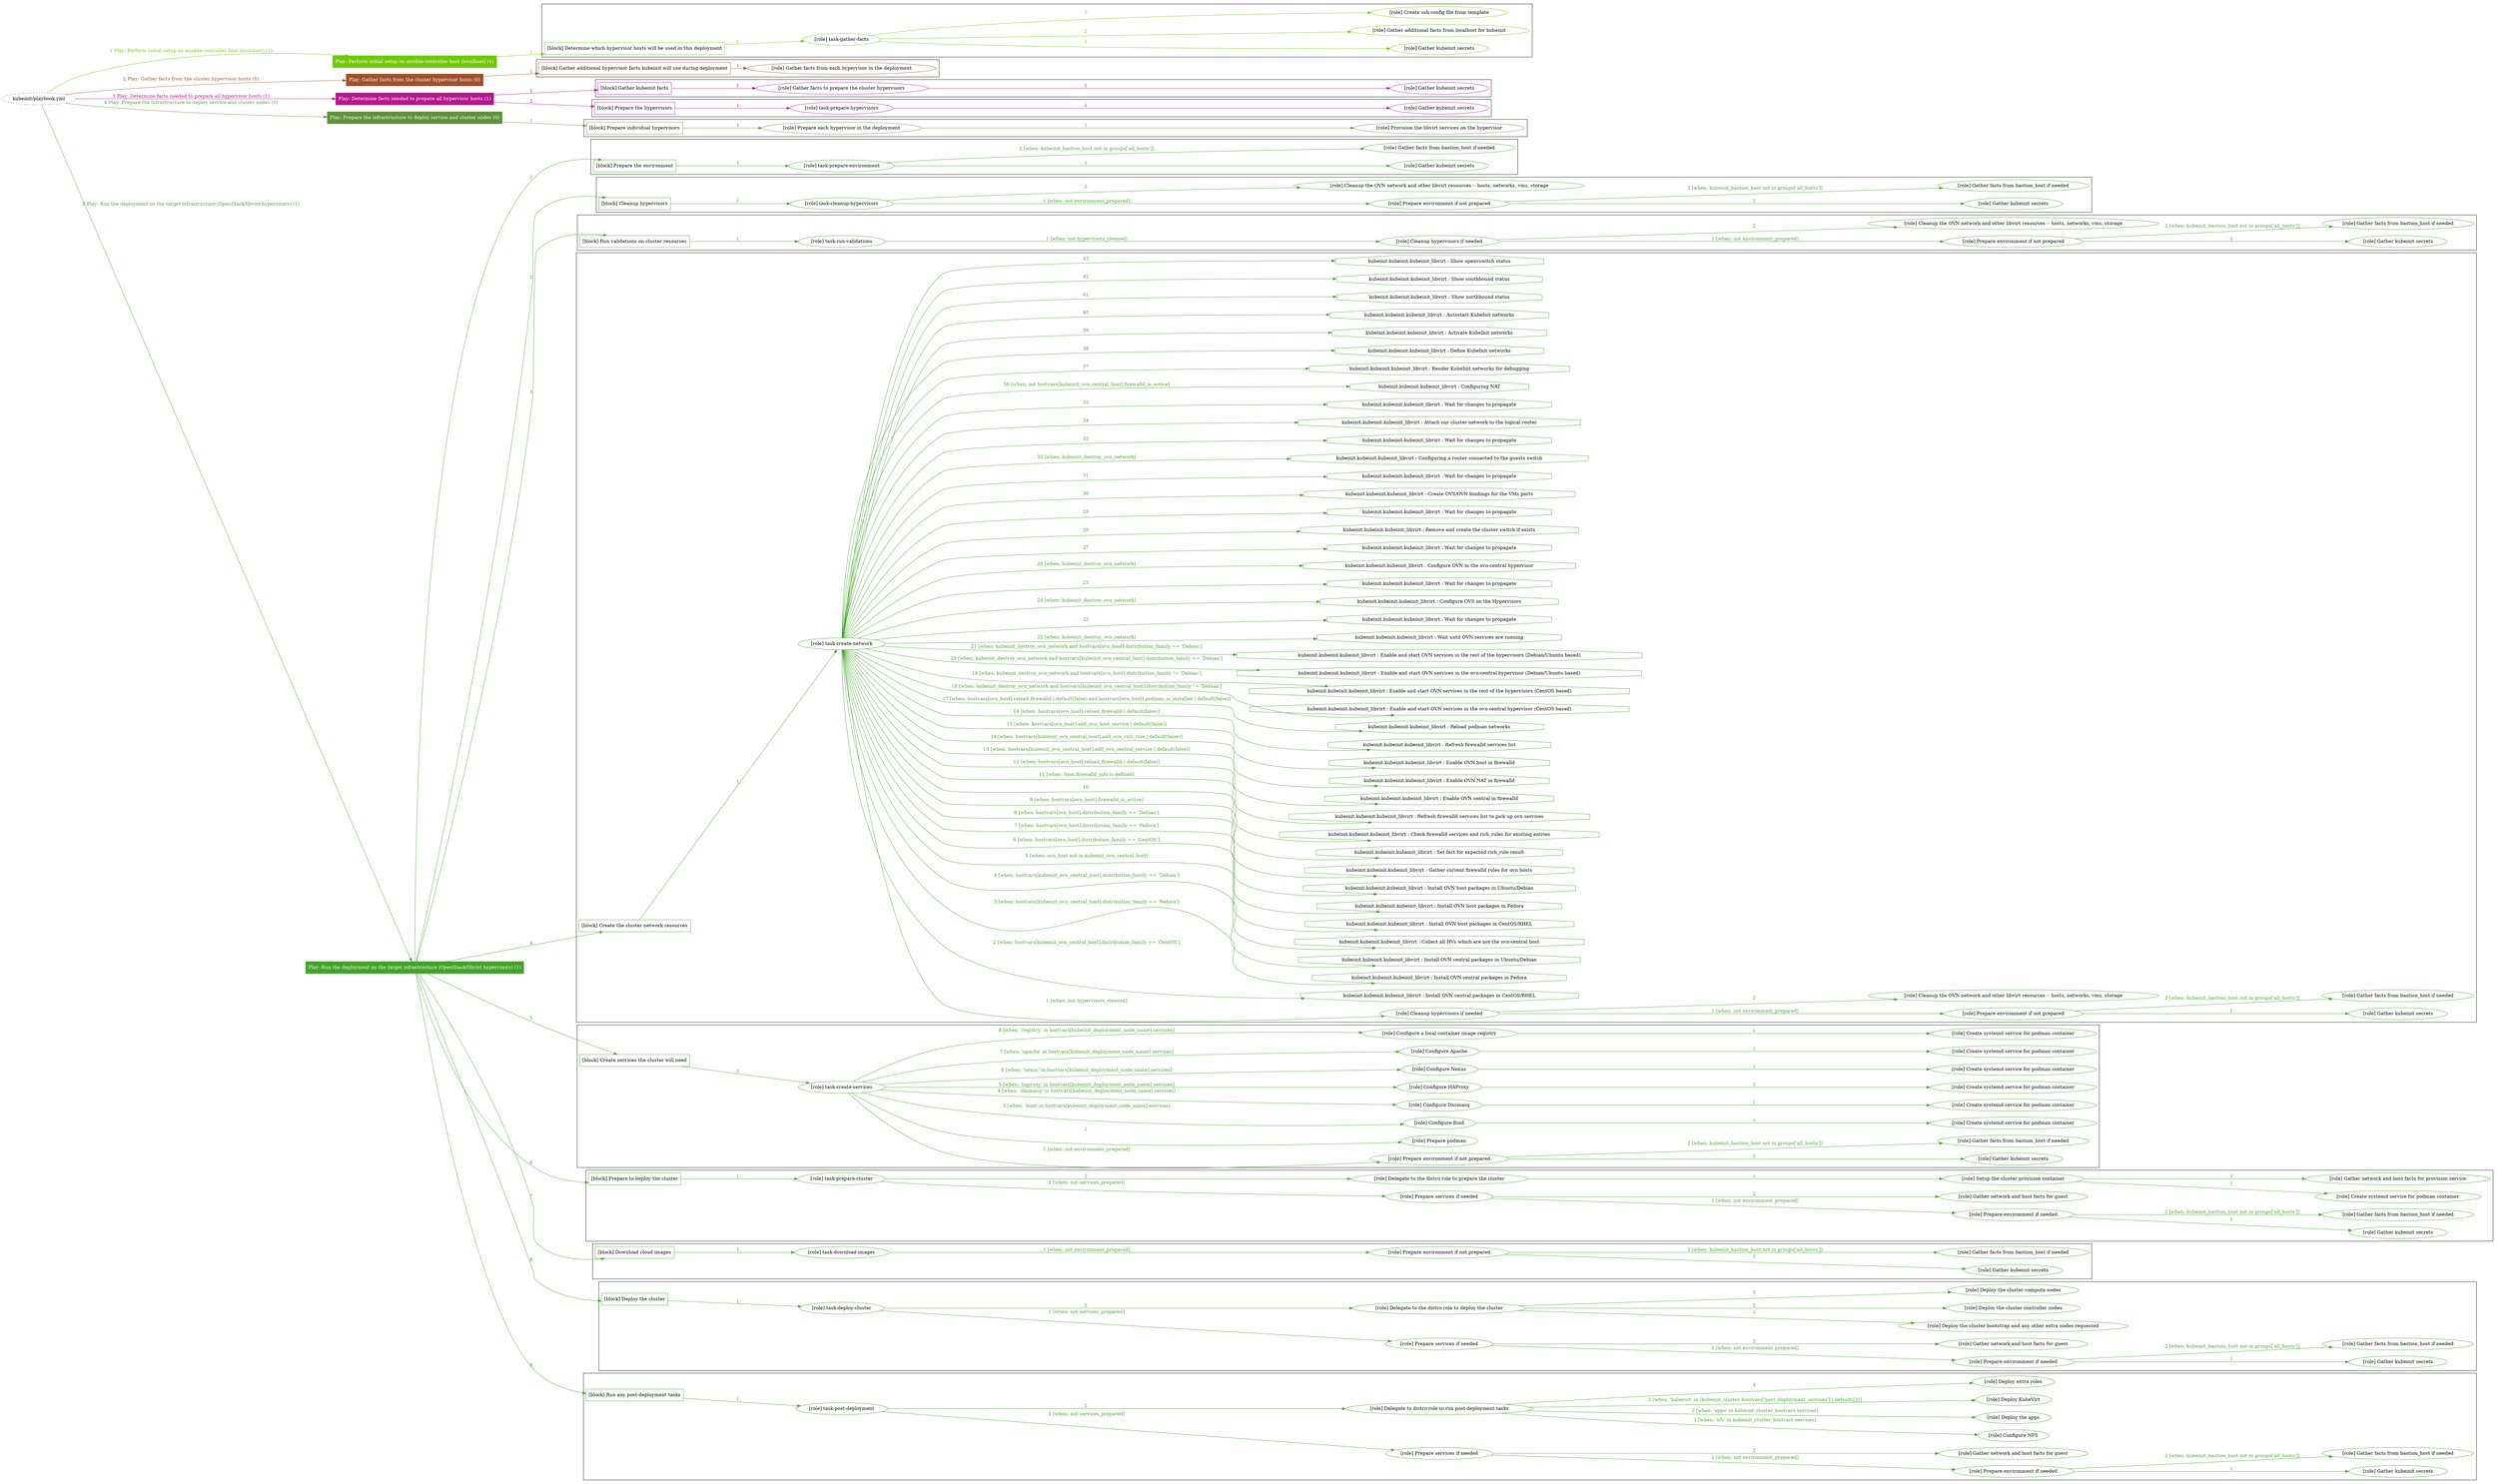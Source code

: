 digraph {
	graph [concentrate=true ordering=in rankdir=LR ratio=fill]
	edge [esep=5 sep=10]
	"kubeinit/playbook.yml" [URL="/home/runner/work/kubeinit/kubeinit/kubeinit/playbook.yml" id=playbook_77636d9a style=dotted]
	"kubeinit/playbook.yml" -> play_dc434c0e [label="1 Play: Perform initial setup on ansible-controller host (localhost) (1)" color="#6fca02" fontcolor="#6fca02" id=edge_play_dc434c0e labeltooltip="1 Play: Perform initial setup on ansible-controller host (localhost) (1)" tooltip="1 Play: Perform initial setup on ansible-controller host (localhost) (1)"]
	subgraph "Play: Perform initial setup on ansible-controller host (localhost) (1)" {
		play_dc434c0e [label="Play: Perform initial setup on ansible-controller host (localhost) (1)" URL="/home/runner/work/kubeinit/kubeinit/kubeinit/playbook.yml" color="#6fca02" fontcolor="#ffffff" id=play_dc434c0e shape=box style=filled tooltip=localhost]
		play_dc434c0e -> block_0a6c051d [label=1 color="#6fca02" fontcolor="#6fca02" id=edge_block_0a6c051d labeltooltip=1 tooltip=1]
		subgraph cluster_block_0a6c051d {
			block_0a6c051d [label="[block] Determine which hypervisor hosts will be used in this deployment" URL="/home/runner/work/kubeinit/kubeinit/kubeinit/playbook.yml" color="#6fca02" id=block_0a6c051d labeltooltip="Determine which hypervisor hosts will be used in this deployment" shape=box tooltip="Determine which hypervisor hosts will be used in this deployment"]
			block_0a6c051d -> role_d45f2048 [label="1 " color="#6fca02" fontcolor="#6fca02" id=edge_role_d45f2048 labeltooltip="1 " tooltip="1 "]
			subgraph "task-gather-facts" {
				role_d45f2048 [label="[role] task-gather-facts" URL="/home/runner/work/kubeinit/kubeinit/kubeinit/playbook.yml" color="#6fca02" id=role_d45f2048 tooltip="task-gather-facts"]
				role_d45f2048 -> role_7a023417 [label="1 " color="#6fca02" fontcolor="#6fca02" id=edge_role_7a023417 labeltooltip="1 " tooltip="1 "]
				subgraph "Gather kubeinit secrets" {
					role_7a023417 [label="[role] Gather kubeinit secrets" URL="/home/runner/.ansible/collections/ansible_collections/kubeinit/kubeinit/roles/kubeinit_prepare/tasks/build_hypervisors_group.yml" color="#6fca02" id=role_7a023417 tooltip="Gather kubeinit secrets"]
				}
				role_d45f2048 -> role_5030fd07 [label="2 " color="#6fca02" fontcolor="#6fca02" id=edge_role_5030fd07 labeltooltip="2 " tooltip="2 "]
				subgraph "Gather additional facts from localhost for kubeinit" {
					role_5030fd07 [label="[role] Gather additional facts from localhost for kubeinit" URL="/home/runner/.ansible/collections/ansible_collections/kubeinit/kubeinit/roles/kubeinit_prepare/tasks/build_hypervisors_group.yml" color="#6fca02" id=role_5030fd07 tooltip="Gather additional facts from localhost for kubeinit"]
				}
				role_d45f2048 -> role_064e13a1 [label="3 " color="#6fca02" fontcolor="#6fca02" id=edge_role_064e13a1 labeltooltip="3 " tooltip="3 "]
				subgraph "Create ssh config file from template" {
					role_064e13a1 [label="[role] Create ssh config file from template" URL="/home/runner/.ansible/collections/ansible_collections/kubeinit/kubeinit/roles/kubeinit_prepare/tasks/build_hypervisors_group.yml" color="#6fca02" id=role_064e13a1 tooltip="Create ssh config file from template"]
				}
			}
		}
	}
	"kubeinit/playbook.yml" -> play_c08f4f80 [label="2 Play: Gather facts from the cluster hypervisor hosts (0)" color="#a0512c" fontcolor="#a0512c" id=edge_play_c08f4f80 labeltooltip="2 Play: Gather facts from the cluster hypervisor hosts (0)" tooltip="2 Play: Gather facts from the cluster hypervisor hosts (0)"]
	subgraph "Play: Gather facts from the cluster hypervisor hosts (0)" {
		play_c08f4f80 [label="Play: Gather facts from the cluster hypervisor hosts (0)" URL="/home/runner/work/kubeinit/kubeinit/kubeinit/playbook.yml" color="#a0512c" fontcolor="#ffffff" id=play_c08f4f80 shape=box style=filled tooltip="Play: Gather facts from the cluster hypervisor hosts (0)"]
		play_c08f4f80 -> block_fac6dc79 [label=1 color="#a0512c" fontcolor="#a0512c" id=edge_block_fac6dc79 labeltooltip=1 tooltip=1]
		subgraph cluster_block_fac6dc79 {
			block_fac6dc79 [label="[block] Gather additional hypervisor facts kubeinit will use during deployment" URL="/home/runner/work/kubeinit/kubeinit/kubeinit/playbook.yml" color="#a0512c" id=block_fac6dc79 labeltooltip="Gather additional hypervisor facts kubeinit will use during deployment" shape=box tooltip="Gather additional hypervisor facts kubeinit will use during deployment"]
			block_fac6dc79 -> role_e2b9e0fc [label="1 " color="#a0512c" fontcolor="#a0512c" id=edge_role_e2b9e0fc labeltooltip="1 " tooltip="1 "]
			subgraph "Gather facts from each hypervisor in the deployment" {
				role_e2b9e0fc [label="[role] Gather facts from each hypervisor in the deployment" URL="/home/runner/work/kubeinit/kubeinit/kubeinit/playbook.yml" color="#a0512c" id=role_e2b9e0fc tooltip="Gather facts from each hypervisor in the deployment"]
			}
		}
	}
	"kubeinit/playbook.yml" -> play_a7f198db [label="3 Play: Determine facts needed to prepare all hypervisor hosts (1)" color="#b5178f" fontcolor="#b5178f" id=edge_play_a7f198db labeltooltip="3 Play: Determine facts needed to prepare all hypervisor hosts (1)" tooltip="3 Play: Determine facts needed to prepare all hypervisor hosts (1)"]
	subgraph "Play: Determine facts needed to prepare all hypervisor hosts (1)" {
		play_a7f198db [label="Play: Determine facts needed to prepare all hypervisor hosts (1)" URL="/home/runner/work/kubeinit/kubeinit/kubeinit/playbook.yml" color="#b5178f" fontcolor="#ffffff" id=play_a7f198db shape=box style=filled tooltip=localhost]
		play_a7f198db -> block_cd6068b8 [label=1 color="#b5178f" fontcolor="#b5178f" id=edge_block_cd6068b8 labeltooltip=1 tooltip=1]
		subgraph cluster_block_cd6068b8 {
			block_cd6068b8 [label="[block] Gather kubeinit facts" URL="/home/runner/work/kubeinit/kubeinit/kubeinit/playbook.yml" color="#b5178f" id=block_cd6068b8 labeltooltip="Gather kubeinit facts" shape=box tooltip="Gather kubeinit facts"]
			block_cd6068b8 -> role_413c262a [label="1 " color="#b5178f" fontcolor="#b5178f" id=edge_role_413c262a labeltooltip="1 " tooltip="1 "]
			subgraph "Gather facts to prepare the cluster hypervisors" {
				role_413c262a [label="[role] Gather facts to prepare the cluster hypervisors" URL="/home/runner/work/kubeinit/kubeinit/kubeinit/playbook.yml" color="#b5178f" id=role_413c262a tooltip="Gather facts to prepare the cluster hypervisors"]
				role_413c262a -> role_df106af9 [label="1 " color="#b5178f" fontcolor="#b5178f" id=edge_role_df106af9 labeltooltip="1 " tooltip="1 "]
				subgraph "Gather kubeinit secrets" {
					role_df106af9 [label="[role] Gather kubeinit secrets" URL="/home/runner/.ansible/collections/ansible_collections/kubeinit/kubeinit/roles/kubeinit_prepare/tasks/gather_kubeinit_facts.yml" color="#b5178f" id=role_df106af9 tooltip="Gather kubeinit secrets"]
				}
			}
		}
		play_a7f198db -> block_e7a96798 [label=2 color="#b5178f" fontcolor="#b5178f" id=edge_block_e7a96798 labeltooltip=2 tooltip=2]
		subgraph cluster_block_e7a96798 {
			block_e7a96798 [label="[block] Prepare the hypervisors" URL="/home/runner/work/kubeinit/kubeinit/kubeinit/playbook.yml" color="#b5178f" id=block_e7a96798 labeltooltip="Prepare the hypervisors" shape=box tooltip="Prepare the hypervisors"]
			block_e7a96798 -> role_879a2c69 [label="1 " color="#b5178f" fontcolor="#b5178f" id=edge_role_879a2c69 labeltooltip="1 " tooltip="1 "]
			subgraph "task-prepare-hypervisors" {
				role_879a2c69 [label="[role] task-prepare-hypervisors" URL="/home/runner/work/kubeinit/kubeinit/kubeinit/playbook.yml" color="#b5178f" id=role_879a2c69 tooltip="task-prepare-hypervisors"]
				role_879a2c69 -> role_607a8997 [label="1 " color="#b5178f" fontcolor="#b5178f" id=edge_role_607a8997 labeltooltip="1 " tooltip="1 "]
				subgraph "Gather kubeinit secrets" {
					role_607a8997 [label="[role] Gather kubeinit secrets" URL="/home/runner/.ansible/collections/ansible_collections/kubeinit/kubeinit/roles/kubeinit_prepare/tasks/gather_kubeinit_facts.yml" color="#b5178f" id=role_607a8997 tooltip="Gather kubeinit secrets"]
				}
			}
		}
	}
	"kubeinit/playbook.yml" -> play_f26f0f72 [label="4 Play: Prepare the infrastructure to deploy service and cluster nodes (0)" color="#60923a" fontcolor="#60923a" id=edge_play_f26f0f72 labeltooltip="4 Play: Prepare the infrastructure to deploy service and cluster nodes (0)" tooltip="4 Play: Prepare the infrastructure to deploy service and cluster nodes (0)"]
	subgraph "Play: Prepare the infrastructure to deploy service and cluster nodes (0)" {
		play_f26f0f72 [label="Play: Prepare the infrastructure to deploy service and cluster nodes (0)" URL="/home/runner/work/kubeinit/kubeinit/kubeinit/playbook.yml" color="#60923a" fontcolor="#ffffff" id=play_f26f0f72 shape=box style=filled tooltip="Play: Prepare the infrastructure to deploy service and cluster nodes (0)"]
		play_f26f0f72 -> block_90bdcdb9 [label=1 color="#60923a" fontcolor="#60923a" id=edge_block_90bdcdb9 labeltooltip=1 tooltip=1]
		subgraph cluster_block_90bdcdb9 {
			block_90bdcdb9 [label="[block] Prepare individual hypervisors" URL="/home/runner/work/kubeinit/kubeinit/kubeinit/playbook.yml" color="#60923a" id=block_90bdcdb9 labeltooltip="Prepare individual hypervisors" shape=box tooltip="Prepare individual hypervisors"]
			block_90bdcdb9 -> role_7d72d775 [label="1 " color="#60923a" fontcolor="#60923a" id=edge_role_7d72d775 labeltooltip="1 " tooltip="1 "]
			subgraph "Prepare each hypervisor in the deployment" {
				role_7d72d775 [label="[role] Prepare each hypervisor in the deployment" URL="/home/runner/work/kubeinit/kubeinit/kubeinit/playbook.yml" color="#60923a" id=role_7d72d775 tooltip="Prepare each hypervisor in the deployment"]
				role_7d72d775 -> role_8635f135 [label="1 " color="#60923a" fontcolor="#60923a" id=edge_role_8635f135 labeltooltip="1 " tooltip="1 "]
				subgraph "Provision the libvirt services on the hypervisor" {
					role_8635f135 [label="[role] Provision the libvirt services on the hypervisor" URL="/home/runner/.ansible/collections/ansible_collections/kubeinit/kubeinit/roles/kubeinit_prepare/tasks/prepare_hypervisor.yml" color="#60923a" id=role_8635f135 tooltip="Provision the libvirt services on the hypervisor"]
				}
			}
		}
	}
	"kubeinit/playbook.yml" -> play_2634eacd [label="5 Play: Run the deployment on the target infrastructure (OpenStack/libvirt hypervisors) (1)" color="#41a329" fontcolor="#41a329" id=edge_play_2634eacd labeltooltip="5 Play: Run the deployment on the target infrastructure (OpenStack/libvirt hypervisors) (1)" tooltip="5 Play: Run the deployment on the target infrastructure (OpenStack/libvirt hypervisors) (1)"]
	subgraph "Play: Run the deployment on the target infrastructure (OpenStack/libvirt hypervisors) (1)" {
		play_2634eacd [label="Play: Run the deployment on the target infrastructure (OpenStack/libvirt hypervisors) (1)" URL="/home/runner/work/kubeinit/kubeinit/kubeinit/playbook.yml" color="#41a329" fontcolor="#ffffff" id=play_2634eacd shape=box style=filled tooltip=localhost]
		play_2634eacd -> block_4b776d05 [label=1 color="#41a329" fontcolor="#41a329" id=edge_block_4b776d05 labeltooltip=1 tooltip=1]
		subgraph cluster_block_4b776d05 {
			block_4b776d05 [label="[block] Prepare the environment" URL="/home/runner/work/kubeinit/kubeinit/kubeinit/playbook.yml" color="#41a329" id=block_4b776d05 labeltooltip="Prepare the environment" shape=box tooltip="Prepare the environment"]
			block_4b776d05 -> role_8e1ad0e6 [label="1 " color="#41a329" fontcolor="#41a329" id=edge_role_8e1ad0e6 labeltooltip="1 " tooltip="1 "]
			subgraph "task-prepare-environment" {
				role_8e1ad0e6 [label="[role] task-prepare-environment" URL="/home/runner/work/kubeinit/kubeinit/kubeinit/playbook.yml" color="#41a329" id=role_8e1ad0e6 tooltip="task-prepare-environment"]
				role_8e1ad0e6 -> role_02b9e941 [label="1 " color="#41a329" fontcolor="#41a329" id=edge_role_02b9e941 labeltooltip="1 " tooltip="1 "]
				subgraph "Gather kubeinit secrets" {
					role_02b9e941 [label="[role] Gather kubeinit secrets" URL="/home/runner/.ansible/collections/ansible_collections/kubeinit/kubeinit/roles/kubeinit_prepare/tasks/gather_kubeinit_facts.yml" color="#41a329" id=role_02b9e941 tooltip="Gather kubeinit secrets"]
				}
				role_8e1ad0e6 -> role_6bcf9861 [label="2 [when: kubeinit_bastion_host not in groups['all_hosts']]" color="#41a329" fontcolor="#41a329" id=edge_role_6bcf9861 labeltooltip="2 [when: kubeinit_bastion_host not in groups['all_hosts']]" tooltip="2 [when: kubeinit_bastion_host not in groups['all_hosts']]"]
				subgraph "Gather facts from bastion_host if needed" {
					role_6bcf9861 [label="[role] Gather facts from bastion_host if needed" URL="/home/runner/.ansible/collections/ansible_collections/kubeinit/kubeinit/roles/kubeinit_prepare/tasks/main.yml" color="#41a329" id=role_6bcf9861 tooltip="Gather facts from bastion_host if needed"]
				}
			}
		}
		play_2634eacd -> block_290651cd [label=2 color="#41a329" fontcolor="#41a329" id=edge_block_290651cd labeltooltip=2 tooltip=2]
		subgraph cluster_block_290651cd {
			block_290651cd [label="[block] Cleanup hypervisors" URL="/home/runner/work/kubeinit/kubeinit/kubeinit/playbook.yml" color="#41a329" id=block_290651cd labeltooltip="Cleanup hypervisors" shape=box tooltip="Cleanup hypervisors"]
			block_290651cd -> role_bfee34fd [label="1 " color="#41a329" fontcolor="#41a329" id=edge_role_bfee34fd labeltooltip="1 " tooltip="1 "]
			subgraph "task-cleanup-hypervisors" {
				role_bfee34fd [label="[role] task-cleanup-hypervisors" URL="/home/runner/work/kubeinit/kubeinit/kubeinit/playbook.yml" color="#41a329" id=role_bfee34fd tooltip="task-cleanup-hypervisors"]
				role_bfee34fd -> role_a922ce75 [label="1 [when: not environment_prepared]" color="#41a329" fontcolor="#41a329" id=edge_role_a922ce75 labeltooltip="1 [when: not environment_prepared]" tooltip="1 [when: not environment_prepared]"]
				subgraph "Prepare environment if not prepared" {
					role_a922ce75 [label="[role] Prepare environment if not prepared" URL="/home/runner/.ansible/collections/ansible_collections/kubeinit/kubeinit/roles/kubeinit_libvirt/tasks/cleanup_hypervisors.yml" color="#41a329" id=role_a922ce75 tooltip="Prepare environment if not prepared"]
					role_a922ce75 -> role_3cd46e5c [label="1 " color="#41a329" fontcolor="#41a329" id=edge_role_3cd46e5c labeltooltip="1 " tooltip="1 "]
					subgraph "Gather kubeinit secrets" {
						role_3cd46e5c [label="[role] Gather kubeinit secrets" URL="/home/runner/.ansible/collections/ansible_collections/kubeinit/kubeinit/roles/kubeinit_prepare/tasks/gather_kubeinit_facts.yml" color="#41a329" id=role_3cd46e5c tooltip="Gather kubeinit secrets"]
					}
					role_a922ce75 -> role_3f0c96c0 [label="2 [when: kubeinit_bastion_host not in groups['all_hosts']]" color="#41a329" fontcolor="#41a329" id=edge_role_3f0c96c0 labeltooltip="2 [when: kubeinit_bastion_host not in groups['all_hosts']]" tooltip="2 [when: kubeinit_bastion_host not in groups['all_hosts']]"]
					subgraph "Gather facts from bastion_host if needed" {
						role_3f0c96c0 [label="[role] Gather facts from bastion_host if needed" URL="/home/runner/.ansible/collections/ansible_collections/kubeinit/kubeinit/roles/kubeinit_prepare/tasks/main.yml" color="#41a329" id=role_3f0c96c0 tooltip="Gather facts from bastion_host if needed"]
					}
				}
				role_bfee34fd -> role_5a26f347 [label="2 " color="#41a329" fontcolor="#41a329" id=edge_role_5a26f347 labeltooltip="2 " tooltip="2 "]
				subgraph "Cleanup the OVN network and other libvirt resources -- hosts, networks, vms, storage" {
					role_5a26f347 [label="[role] Cleanup the OVN network and other libvirt resources -- hosts, networks, vms, storage" URL="/home/runner/.ansible/collections/ansible_collections/kubeinit/kubeinit/roles/kubeinit_libvirt/tasks/cleanup_hypervisors.yml" color="#41a329" id=role_5a26f347 tooltip="Cleanup the OVN network and other libvirt resources -- hosts, networks, vms, storage"]
				}
			}
		}
		play_2634eacd -> block_8d1e5ffe [label=3 color="#41a329" fontcolor="#41a329" id=edge_block_8d1e5ffe labeltooltip=3 tooltip=3]
		subgraph cluster_block_8d1e5ffe {
			block_8d1e5ffe [label="[block] Run validations on cluster resources" URL="/home/runner/work/kubeinit/kubeinit/kubeinit/playbook.yml" color="#41a329" id=block_8d1e5ffe labeltooltip="Run validations on cluster resources" shape=box tooltip="Run validations on cluster resources"]
			block_8d1e5ffe -> role_e3b8c9e5 [label="1 " color="#41a329" fontcolor="#41a329" id=edge_role_e3b8c9e5 labeltooltip="1 " tooltip="1 "]
			subgraph "task-run-validations" {
				role_e3b8c9e5 [label="[role] task-run-validations" URL="/home/runner/work/kubeinit/kubeinit/kubeinit/playbook.yml" color="#41a329" id=role_e3b8c9e5 tooltip="task-run-validations"]
				role_e3b8c9e5 -> role_f57a67b9 [label="1 [when: not hypervisors_cleaned]" color="#41a329" fontcolor="#41a329" id=edge_role_f57a67b9 labeltooltip="1 [when: not hypervisors_cleaned]" tooltip="1 [when: not hypervisors_cleaned]"]
				subgraph "Cleanup hypervisors if needed" {
					role_f57a67b9 [label="[role] Cleanup hypervisors if needed" URL="/home/runner/.ansible/collections/ansible_collections/kubeinit/kubeinit/roles/kubeinit_validations/tasks/main.yml" color="#41a329" id=role_f57a67b9 tooltip="Cleanup hypervisors if needed"]
					role_f57a67b9 -> role_1e06c577 [label="1 [when: not environment_prepared]" color="#41a329" fontcolor="#41a329" id=edge_role_1e06c577 labeltooltip="1 [when: not environment_prepared]" tooltip="1 [when: not environment_prepared]"]
					subgraph "Prepare environment if not prepared" {
						role_1e06c577 [label="[role] Prepare environment if not prepared" URL="/home/runner/.ansible/collections/ansible_collections/kubeinit/kubeinit/roles/kubeinit_libvirt/tasks/cleanup_hypervisors.yml" color="#41a329" id=role_1e06c577 tooltip="Prepare environment if not prepared"]
						role_1e06c577 -> role_9156cb2d [label="1 " color="#41a329" fontcolor="#41a329" id=edge_role_9156cb2d labeltooltip="1 " tooltip="1 "]
						subgraph "Gather kubeinit secrets" {
							role_9156cb2d [label="[role] Gather kubeinit secrets" URL="/home/runner/.ansible/collections/ansible_collections/kubeinit/kubeinit/roles/kubeinit_prepare/tasks/gather_kubeinit_facts.yml" color="#41a329" id=role_9156cb2d tooltip="Gather kubeinit secrets"]
						}
						role_1e06c577 -> role_2a949514 [label="2 [when: kubeinit_bastion_host not in groups['all_hosts']]" color="#41a329" fontcolor="#41a329" id=edge_role_2a949514 labeltooltip="2 [when: kubeinit_bastion_host not in groups['all_hosts']]" tooltip="2 [when: kubeinit_bastion_host not in groups['all_hosts']]"]
						subgraph "Gather facts from bastion_host if needed" {
							role_2a949514 [label="[role] Gather facts from bastion_host if needed" URL="/home/runner/.ansible/collections/ansible_collections/kubeinit/kubeinit/roles/kubeinit_prepare/tasks/main.yml" color="#41a329" id=role_2a949514 tooltip="Gather facts from bastion_host if needed"]
						}
					}
					role_f57a67b9 -> role_715c69b7 [label="2 " color="#41a329" fontcolor="#41a329" id=edge_role_715c69b7 labeltooltip="2 " tooltip="2 "]
					subgraph "Cleanup the OVN network and other libvirt resources -- hosts, networks, vms, storage" {
						role_715c69b7 [label="[role] Cleanup the OVN network and other libvirt resources -- hosts, networks, vms, storage" URL="/home/runner/.ansible/collections/ansible_collections/kubeinit/kubeinit/roles/kubeinit_libvirt/tasks/cleanup_hypervisors.yml" color="#41a329" id=role_715c69b7 tooltip="Cleanup the OVN network and other libvirt resources -- hosts, networks, vms, storage"]
					}
				}
			}
		}
		play_2634eacd -> block_df03dbdd [label=4 color="#41a329" fontcolor="#41a329" id=edge_block_df03dbdd labeltooltip=4 tooltip=4]
		subgraph cluster_block_df03dbdd {
			block_df03dbdd [label="[block] Create the cluster network resources" URL="/home/runner/work/kubeinit/kubeinit/kubeinit/playbook.yml" color="#41a329" id=block_df03dbdd labeltooltip="Create the cluster network resources" shape=box tooltip="Create the cluster network resources"]
			block_df03dbdd -> role_14151858 [label="1 " color="#41a329" fontcolor="#41a329" id=edge_role_14151858 labeltooltip="1 " tooltip="1 "]
			subgraph "task-create-network" {
				role_14151858 [label="[role] task-create-network" URL="/home/runner/work/kubeinit/kubeinit/kubeinit/playbook.yml" color="#41a329" id=role_14151858 tooltip="task-create-network"]
				role_14151858 -> role_1023eb5a [label="1 [when: not hypervisors_cleaned]" color="#41a329" fontcolor="#41a329" id=edge_role_1023eb5a labeltooltip="1 [when: not hypervisors_cleaned]" tooltip="1 [when: not hypervisors_cleaned]"]
				subgraph "Cleanup hypervisors if needed" {
					role_1023eb5a [label="[role] Cleanup hypervisors if needed" URL="/home/runner/.ansible/collections/ansible_collections/kubeinit/kubeinit/roles/kubeinit_libvirt/tasks/create_network.yml" color="#41a329" id=role_1023eb5a tooltip="Cleanup hypervisors if needed"]
					role_1023eb5a -> role_e0692186 [label="1 [when: not environment_prepared]" color="#41a329" fontcolor="#41a329" id=edge_role_e0692186 labeltooltip="1 [when: not environment_prepared]" tooltip="1 [when: not environment_prepared]"]
					subgraph "Prepare environment if not prepared" {
						role_e0692186 [label="[role] Prepare environment if not prepared" URL="/home/runner/.ansible/collections/ansible_collections/kubeinit/kubeinit/roles/kubeinit_libvirt/tasks/cleanup_hypervisors.yml" color="#41a329" id=role_e0692186 tooltip="Prepare environment if not prepared"]
						role_e0692186 -> role_b0355b5b [label="1 " color="#41a329" fontcolor="#41a329" id=edge_role_b0355b5b labeltooltip="1 " tooltip="1 "]
						subgraph "Gather kubeinit secrets" {
							role_b0355b5b [label="[role] Gather kubeinit secrets" URL="/home/runner/.ansible/collections/ansible_collections/kubeinit/kubeinit/roles/kubeinit_prepare/tasks/gather_kubeinit_facts.yml" color="#41a329" id=role_b0355b5b tooltip="Gather kubeinit secrets"]
						}
						role_e0692186 -> role_1043558d [label="2 [when: kubeinit_bastion_host not in groups['all_hosts']]" color="#41a329" fontcolor="#41a329" id=edge_role_1043558d labeltooltip="2 [when: kubeinit_bastion_host not in groups['all_hosts']]" tooltip="2 [when: kubeinit_bastion_host not in groups['all_hosts']]"]
						subgraph "Gather facts from bastion_host if needed" {
							role_1043558d [label="[role] Gather facts from bastion_host if needed" URL="/home/runner/.ansible/collections/ansible_collections/kubeinit/kubeinit/roles/kubeinit_prepare/tasks/main.yml" color="#41a329" id=role_1043558d tooltip="Gather facts from bastion_host if needed"]
						}
					}
					role_1023eb5a -> role_0fd62f2c [label="2 " color="#41a329" fontcolor="#41a329" id=edge_role_0fd62f2c labeltooltip="2 " tooltip="2 "]
					subgraph "Cleanup the OVN network and other libvirt resources -- hosts, networks, vms, storage" {
						role_0fd62f2c [label="[role] Cleanup the OVN network and other libvirt resources -- hosts, networks, vms, storage" URL="/home/runner/.ansible/collections/ansible_collections/kubeinit/kubeinit/roles/kubeinit_libvirt/tasks/cleanup_hypervisors.yml" color="#41a329" id=role_0fd62f2c tooltip="Cleanup the OVN network and other libvirt resources -- hosts, networks, vms, storage"]
					}
				}
				task_eeb1c2bc [label="kubeinit.kubeinit.kubeinit_libvirt : Install OVN central packages in CentOS/RHEL" URL="/home/runner/.ansible/collections/ansible_collections/kubeinit/kubeinit/roles/kubeinit_libvirt/tasks/create_network.yml" color="#41a329" id=task_eeb1c2bc shape=octagon tooltip="kubeinit.kubeinit.kubeinit_libvirt : Install OVN central packages in CentOS/RHEL"]
				role_14151858 -> task_eeb1c2bc [label="2 [when: hostvars[kubeinit_ovn_central_host].distribution_family == 'CentOS']" color="#41a329" fontcolor="#41a329" id=edge_task_eeb1c2bc labeltooltip="2 [when: hostvars[kubeinit_ovn_central_host].distribution_family == 'CentOS']" tooltip="2 [when: hostvars[kubeinit_ovn_central_host].distribution_family == 'CentOS']"]
				task_3fda8c96 [label="kubeinit.kubeinit.kubeinit_libvirt : Install OVN central packages in Fedora" URL="/home/runner/.ansible/collections/ansible_collections/kubeinit/kubeinit/roles/kubeinit_libvirt/tasks/create_network.yml" color="#41a329" id=task_3fda8c96 shape=octagon tooltip="kubeinit.kubeinit.kubeinit_libvirt : Install OVN central packages in Fedora"]
				role_14151858 -> task_3fda8c96 [label="3 [when: hostvars[kubeinit_ovn_central_host].distribution_family == 'Fedora']" color="#41a329" fontcolor="#41a329" id=edge_task_3fda8c96 labeltooltip="3 [when: hostvars[kubeinit_ovn_central_host].distribution_family == 'Fedora']" tooltip="3 [when: hostvars[kubeinit_ovn_central_host].distribution_family == 'Fedora']"]
				task_05c8beb9 [label="kubeinit.kubeinit.kubeinit_libvirt : Install OVN central packages in Ubuntu/Debian" URL="/home/runner/.ansible/collections/ansible_collections/kubeinit/kubeinit/roles/kubeinit_libvirt/tasks/create_network.yml" color="#41a329" id=task_05c8beb9 shape=octagon tooltip="kubeinit.kubeinit.kubeinit_libvirt : Install OVN central packages in Ubuntu/Debian"]
				role_14151858 -> task_05c8beb9 [label="4 [when: hostvars[kubeinit_ovn_central_host].distribution_family == 'Debian']" color="#41a329" fontcolor="#41a329" id=edge_task_05c8beb9 labeltooltip="4 [when: hostvars[kubeinit_ovn_central_host].distribution_family == 'Debian']" tooltip="4 [when: hostvars[kubeinit_ovn_central_host].distribution_family == 'Debian']"]
				task_53df4a96 [label="kubeinit.kubeinit.kubeinit_libvirt : Collect all HVs which are not the ovn-central host" URL="/home/runner/.ansible/collections/ansible_collections/kubeinit/kubeinit/roles/kubeinit_libvirt/tasks/create_network.yml" color="#41a329" id=task_53df4a96 shape=octagon tooltip="kubeinit.kubeinit.kubeinit_libvirt : Collect all HVs which are not the ovn-central host"]
				role_14151858 -> task_53df4a96 [label="5 [when: ovn_host not in kubeinit_ovn_central_host]" color="#41a329" fontcolor="#41a329" id=edge_task_53df4a96 labeltooltip="5 [when: ovn_host not in kubeinit_ovn_central_host]" tooltip="5 [when: ovn_host not in kubeinit_ovn_central_host]"]
				task_b7dce22a [label="kubeinit.kubeinit.kubeinit_libvirt : Install OVN host packages in CentOS/RHEL" URL="/home/runner/.ansible/collections/ansible_collections/kubeinit/kubeinit/roles/kubeinit_libvirt/tasks/create_network.yml" color="#41a329" id=task_b7dce22a shape=octagon tooltip="kubeinit.kubeinit.kubeinit_libvirt : Install OVN host packages in CentOS/RHEL"]
				role_14151858 -> task_b7dce22a [label="6 [when: hostvars[ovn_host].distribution_family == 'CentOS']" color="#41a329" fontcolor="#41a329" id=edge_task_b7dce22a labeltooltip="6 [when: hostvars[ovn_host].distribution_family == 'CentOS']" tooltip="6 [when: hostvars[ovn_host].distribution_family == 'CentOS']"]
				task_7b99b57c [label="kubeinit.kubeinit.kubeinit_libvirt : Install OVN host packages in Fedora" URL="/home/runner/.ansible/collections/ansible_collections/kubeinit/kubeinit/roles/kubeinit_libvirt/tasks/create_network.yml" color="#41a329" id=task_7b99b57c shape=octagon tooltip="kubeinit.kubeinit.kubeinit_libvirt : Install OVN host packages in Fedora"]
				role_14151858 -> task_7b99b57c [label="7 [when: hostvars[ovn_host].distribution_family == 'Fedora']" color="#41a329" fontcolor="#41a329" id=edge_task_7b99b57c labeltooltip="7 [when: hostvars[ovn_host].distribution_family == 'Fedora']" tooltip="7 [when: hostvars[ovn_host].distribution_family == 'Fedora']"]
				task_fef43f23 [label="kubeinit.kubeinit.kubeinit_libvirt : Install OVN host packages in Ubuntu/Debian" URL="/home/runner/.ansible/collections/ansible_collections/kubeinit/kubeinit/roles/kubeinit_libvirt/tasks/create_network.yml" color="#41a329" id=task_fef43f23 shape=octagon tooltip="kubeinit.kubeinit.kubeinit_libvirt : Install OVN host packages in Ubuntu/Debian"]
				role_14151858 -> task_fef43f23 [label="8 [when: hostvars[ovn_host].distribution_family == 'Debian']" color="#41a329" fontcolor="#41a329" id=edge_task_fef43f23 labeltooltip="8 [when: hostvars[ovn_host].distribution_family == 'Debian']" tooltip="8 [when: hostvars[ovn_host].distribution_family == 'Debian']"]
				task_5830b72c [label="kubeinit.kubeinit.kubeinit_libvirt : Gather current firewalld rules for ovn hosts" URL="/home/runner/.ansible/collections/ansible_collections/kubeinit/kubeinit/roles/kubeinit_libvirt/tasks/create_network.yml" color="#41a329" id=task_5830b72c shape=octagon tooltip="kubeinit.kubeinit.kubeinit_libvirt : Gather current firewalld rules for ovn hosts"]
				role_14151858 -> task_5830b72c [label="9 [when: hostvars[ovn_host].firewalld_is_active]" color="#41a329" fontcolor="#41a329" id=edge_task_5830b72c labeltooltip="9 [when: hostvars[ovn_host].firewalld_is_active]" tooltip="9 [when: hostvars[ovn_host].firewalld_is_active]"]
				task_f1687af4 [label="kubeinit.kubeinit.kubeinit_libvirt : Set fact for expected rich_rule result" URL="/home/runner/.ansible/collections/ansible_collections/kubeinit/kubeinit/roles/kubeinit_libvirt/tasks/create_network.yml" color="#41a329" id=task_f1687af4 shape=octagon tooltip="kubeinit.kubeinit.kubeinit_libvirt : Set fact for expected rich_rule result"]
				role_14151858 -> task_f1687af4 [label="10 " color="#41a329" fontcolor="#41a329" id=edge_task_f1687af4 labeltooltip="10 " tooltip="10 "]
				task_48c0bc57 [label="kubeinit.kubeinit.kubeinit_libvirt : Check firewalld services and rich_rules for existing entries" URL="/home/runner/.ansible/collections/ansible_collections/kubeinit/kubeinit/roles/kubeinit_libvirt/tasks/create_network.yml" color="#41a329" id=task_48c0bc57 shape=octagon tooltip="kubeinit.kubeinit.kubeinit_libvirt : Check firewalld services and rich_rules for existing entries"]
				role_14151858 -> task_48c0bc57 [label="11 [when: item.firewalld_info is defined]" color="#41a329" fontcolor="#41a329" id=edge_task_48c0bc57 labeltooltip="11 [when: item.firewalld_info is defined]" tooltip="11 [when: item.firewalld_info is defined]"]
				task_9cf768af [label="kubeinit.kubeinit.kubeinit_libvirt : Refresh firewalld services list to pick up ovn services" URL="/home/runner/.ansible/collections/ansible_collections/kubeinit/kubeinit/roles/kubeinit_libvirt/tasks/create_network.yml" color="#41a329" id=task_9cf768af shape=octagon tooltip="kubeinit.kubeinit.kubeinit_libvirt : Refresh firewalld services list to pick up ovn services"]
				role_14151858 -> task_9cf768af [label="12 [when: hostvars[ovn_host].reload_firewalld | default(false)]" color="#41a329" fontcolor="#41a329" id=edge_task_9cf768af labeltooltip="12 [when: hostvars[ovn_host].reload_firewalld | default(false)]" tooltip="12 [when: hostvars[ovn_host].reload_firewalld | default(false)]"]
				task_aac0f966 [label="kubeinit.kubeinit.kubeinit_libvirt : Enable OVN central in firewalld" URL="/home/runner/.ansible/collections/ansible_collections/kubeinit/kubeinit/roles/kubeinit_libvirt/tasks/create_network.yml" color="#41a329" id=task_aac0f966 shape=octagon tooltip="kubeinit.kubeinit.kubeinit_libvirt : Enable OVN central in firewalld"]
				role_14151858 -> task_aac0f966 [label="13 [when: hostvars[kubeinit_ovn_central_host].add_ovn_central_service | default(false)]" color="#41a329" fontcolor="#41a329" id=edge_task_aac0f966 labeltooltip="13 [when: hostvars[kubeinit_ovn_central_host].add_ovn_central_service | default(false)]" tooltip="13 [when: hostvars[kubeinit_ovn_central_host].add_ovn_central_service | default(false)]"]
				task_4ef777a6 [label="kubeinit.kubeinit.kubeinit_libvirt : Enable OVN NAT in firewalld" URL="/home/runner/.ansible/collections/ansible_collections/kubeinit/kubeinit/roles/kubeinit_libvirt/tasks/create_network.yml" color="#41a329" id=task_4ef777a6 shape=octagon tooltip="kubeinit.kubeinit.kubeinit_libvirt : Enable OVN NAT in firewalld"]
				role_14151858 -> task_4ef777a6 [label="14 [when: hostvars[kubeinit_ovn_central_host].add_ovn_rich_rule | default(false)]" color="#41a329" fontcolor="#41a329" id=edge_task_4ef777a6 labeltooltip="14 [when: hostvars[kubeinit_ovn_central_host].add_ovn_rich_rule | default(false)]" tooltip="14 [when: hostvars[kubeinit_ovn_central_host].add_ovn_rich_rule | default(false)]"]
				task_4137f4ac [label="kubeinit.kubeinit.kubeinit_libvirt : Enable OVN host in firewalld" URL="/home/runner/.ansible/collections/ansible_collections/kubeinit/kubeinit/roles/kubeinit_libvirt/tasks/create_network.yml" color="#41a329" id=task_4137f4ac shape=octagon tooltip="kubeinit.kubeinit.kubeinit_libvirt : Enable OVN host in firewalld"]
				role_14151858 -> task_4137f4ac [label="15 [when: hostvars[ovn_host].add_ovn_host_service | default(false)]" color="#41a329" fontcolor="#41a329" id=edge_task_4137f4ac labeltooltip="15 [when: hostvars[ovn_host].add_ovn_host_service | default(false)]" tooltip="15 [when: hostvars[ovn_host].add_ovn_host_service | default(false)]"]
				task_14affea8 [label="kubeinit.kubeinit.kubeinit_libvirt : Refresh firewalld services list" URL="/home/runner/.ansible/collections/ansible_collections/kubeinit/kubeinit/roles/kubeinit_libvirt/tasks/create_network.yml" color="#41a329" id=task_14affea8 shape=octagon tooltip="kubeinit.kubeinit.kubeinit_libvirt : Refresh firewalld services list"]
				role_14151858 -> task_14affea8 [label="16 [when: hostvars[ovn_host].reload_firewalld | default(false)]" color="#41a329" fontcolor="#41a329" id=edge_task_14affea8 labeltooltip="16 [when: hostvars[ovn_host].reload_firewalld | default(false)]" tooltip="16 [when: hostvars[ovn_host].reload_firewalld | default(false)]"]
				task_36432b5f [label="kubeinit.kubeinit.kubeinit_libvirt : Reload podman networks" URL="/home/runner/.ansible/collections/ansible_collections/kubeinit/kubeinit/roles/kubeinit_libvirt/tasks/create_network.yml" color="#41a329" id=task_36432b5f shape=octagon tooltip="kubeinit.kubeinit.kubeinit_libvirt : Reload podman networks"]
				role_14151858 -> task_36432b5f [label="17 [when: hostvars[ovn_host].reload_firewalld | default(false) and hostvars[ovn_host].podman_is_installed | default(false)]" color="#41a329" fontcolor="#41a329" id=edge_task_36432b5f labeltooltip="17 [when: hostvars[ovn_host].reload_firewalld | default(false) and hostvars[ovn_host].podman_is_installed | default(false)]" tooltip="17 [when: hostvars[ovn_host].reload_firewalld | default(false) and hostvars[ovn_host].podman_is_installed | default(false)]"]
				task_dc1ebe97 [label="kubeinit.kubeinit.kubeinit_libvirt : Enable and start OVN services in the ovn-central hypervisor (CentOS based)" URL="/home/runner/.ansible/collections/ansible_collections/kubeinit/kubeinit/roles/kubeinit_libvirt/tasks/create_network.yml" color="#41a329" id=task_dc1ebe97 shape=octagon tooltip="kubeinit.kubeinit.kubeinit_libvirt : Enable and start OVN services in the ovn-central hypervisor (CentOS based)"]
				role_14151858 -> task_dc1ebe97 [label="18 [when: kubeinit_destroy_ovn_network and hostvars[kubeinit_ovn_central_host].distribution_family != 'Debian']" color="#41a329" fontcolor="#41a329" id=edge_task_dc1ebe97 labeltooltip="18 [when: kubeinit_destroy_ovn_network and hostvars[kubeinit_ovn_central_host].distribution_family != 'Debian']" tooltip="18 [when: kubeinit_destroy_ovn_network and hostvars[kubeinit_ovn_central_host].distribution_family != 'Debian']"]
				task_4f58599e [label="kubeinit.kubeinit.kubeinit_libvirt : Enable and start OVN services in the rest of the hypervisors (CentOS based)" URL="/home/runner/.ansible/collections/ansible_collections/kubeinit/kubeinit/roles/kubeinit_libvirt/tasks/create_network.yml" color="#41a329" id=task_4f58599e shape=octagon tooltip="kubeinit.kubeinit.kubeinit_libvirt : Enable and start OVN services in the rest of the hypervisors (CentOS based)"]
				role_14151858 -> task_4f58599e [label="19 [when: kubeinit_destroy_ovn_network and hostvars[ovn_host].distribution_family != 'Debian']" color="#41a329" fontcolor="#41a329" id=edge_task_4f58599e labeltooltip="19 [when: kubeinit_destroy_ovn_network and hostvars[ovn_host].distribution_family != 'Debian']" tooltip="19 [when: kubeinit_destroy_ovn_network and hostvars[ovn_host].distribution_family != 'Debian']"]
				task_34cfc114 [label="kubeinit.kubeinit.kubeinit_libvirt : Enable and start OVN services in the ovn-central hypervisor (Debian/Ubuntu based)" URL="/home/runner/.ansible/collections/ansible_collections/kubeinit/kubeinit/roles/kubeinit_libvirt/tasks/create_network.yml" color="#41a329" id=task_34cfc114 shape=octagon tooltip="kubeinit.kubeinit.kubeinit_libvirt : Enable and start OVN services in the ovn-central hypervisor (Debian/Ubuntu based)"]
				role_14151858 -> task_34cfc114 [label="20 [when: kubeinit_destroy_ovn_network and hostvars[kubeinit_ovn_central_host].distribution_family == 'Debian']" color="#41a329" fontcolor="#41a329" id=edge_task_34cfc114 labeltooltip="20 [when: kubeinit_destroy_ovn_network and hostvars[kubeinit_ovn_central_host].distribution_family == 'Debian']" tooltip="20 [when: kubeinit_destroy_ovn_network and hostvars[kubeinit_ovn_central_host].distribution_family == 'Debian']"]
				task_9aca2979 [label="kubeinit.kubeinit.kubeinit_libvirt : Enable and start OVN services in the rest of the hypervisors (Debian/Ubuntu based)" URL="/home/runner/.ansible/collections/ansible_collections/kubeinit/kubeinit/roles/kubeinit_libvirt/tasks/create_network.yml" color="#41a329" id=task_9aca2979 shape=octagon tooltip="kubeinit.kubeinit.kubeinit_libvirt : Enable and start OVN services in the rest of the hypervisors (Debian/Ubuntu based)"]
				role_14151858 -> task_9aca2979 [label="21 [when: kubeinit_destroy_ovn_network and hostvars[ovn_host].distribution_family == 'Debian']" color="#41a329" fontcolor="#41a329" id=edge_task_9aca2979 labeltooltip="21 [when: kubeinit_destroy_ovn_network and hostvars[ovn_host].distribution_family == 'Debian']" tooltip="21 [when: kubeinit_destroy_ovn_network and hostvars[ovn_host].distribution_family == 'Debian']"]
				task_cf755feb [label="kubeinit.kubeinit.kubeinit_libvirt : Wait until OVN services are running" URL="/home/runner/.ansible/collections/ansible_collections/kubeinit/kubeinit/roles/kubeinit_libvirt/tasks/create_network.yml" color="#41a329" id=task_cf755feb shape=octagon tooltip="kubeinit.kubeinit.kubeinit_libvirt : Wait until OVN services are running"]
				role_14151858 -> task_cf755feb [label="22 [when: kubeinit_destroy_ovn_network]" color="#41a329" fontcolor="#41a329" id=edge_task_cf755feb labeltooltip="22 [when: kubeinit_destroy_ovn_network]" tooltip="22 [when: kubeinit_destroy_ovn_network]"]
				task_30c795ef [label="kubeinit.kubeinit.kubeinit_libvirt : Wait for changes to propagate" URL="/home/runner/.ansible/collections/ansible_collections/kubeinit/kubeinit/roles/kubeinit_libvirt/tasks/create_network.yml" color="#41a329" id=task_30c795ef shape=octagon tooltip="kubeinit.kubeinit.kubeinit_libvirt : Wait for changes to propagate"]
				role_14151858 -> task_30c795ef [label="23 " color="#41a329" fontcolor="#41a329" id=edge_task_30c795ef labeltooltip="23 " tooltip="23 "]
				task_791e7227 [label="kubeinit.kubeinit.kubeinit_libvirt : Configure OVS on the Hypervisors" URL="/home/runner/.ansible/collections/ansible_collections/kubeinit/kubeinit/roles/kubeinit_libvirt/tasks/create_network.yml" color="#41a329" id=task_791e7227 shape=octagon tooltip="kubeinit.kubeinit.kubeinit_libvirt : Configure OVS on the Hypervisors"]
				role_14151858 -> task_791e7227 [label="24 [when: kubeinit_destroy_ovn_network]" color="#41a329" fontcolor="#41a329" id=edge_task_791e7227 labeltooltip="24 [when: kubeinit_destroy_ovn_network]" tooltip="24 [when: kubeinit_destroy_ovn_network]"]
				task_cb738c80 [label="kubeinit.kubeinit.kubeinit_libvirt : Wait for changes to propagate" URL="/home/runner/.ansible/collections/ansible_collections/kubeinit/kubeinit/roles/kubeinit_libvirt/tasks/create_network.yml" color="#41a329" id=task_cb738c80 shape=octagon tooltip="kubeinit.kubeinit.kubeinit_libvirt : Wait for changes to propagate"]
				role_14151858 -> task_cb738c80 [label="25 " color="#41a329" fontcolor="#41a329" id=edge_task_cb738c80 labeltooltip="25 " tooltip="25 "]
				task_80dfb1a4 [label="kubeinit.kubeinit.kubeinit_libvirt : Configure OVN in the ovn-central hypervisor" URL="/home/runner/.ansible/collections/ansible_collections/kubeinit/kubeinit/roles/kubeinit_libvirt/tasks/create_network.yml" color="#41a329" id=task_80dfb1a4 shape=octagon tooltip="kubeinit.kubeinit.kubeinit_libvirt : Configure OVN in the ovn-central hypervisor"]
				role_14151858 -> task_80dfb1a4 [label="26 [when: kubeinit_destroy_ovn_network]" color="#41a329" fontcolor="#41a329" id=edge_task_80dfb1a4 labeltooltip="26 [when: kubeinit_destroy_ovn_network]" tooltip="26 [when: kubeinit_destroy_ovn_network]"]
				task_a7cf47fc [label="kubeinit.kubeinit.kubeinit_libvirt : Wait for changes to propagate" URL="/home/runner/.ansible/collections/ansible_collections/kubeinit/kubeinit/roles/kubeinit_libvirt/tasks/create_network.yml" color="#41a329" id=task_a7cf47fc shape=octagon tooltip="kubeinit.kubeinit.kubeinit_libvirt : Wait for changes to propagate"]
				role_14151858 -> task_a7cf47fc [label="27 " color="#41a329" fontcolor="#41a329" id=edge_task_a7cf47fc labeltooltip="27 " tooltip="27 "]
				task_30cc2875 [label="kubeinit.kubeinit.kubeinit_libvirt : Remove and create the cluster switch if exists" URL="/home/runner/.ansible/collections/ansible_collections/kubeinit/kubeinit/roles/kubeinit_libvirt/tasks/create_network.yml" color="#41a329" id=task_30cc2875 shape=octagon tooltip="kubeinit.kubeinit.kubeinit_libvirt : Remove and create the cluster switch if exists"]
				role_14151858 -> task_30cc2875 [label="28 " color="#41a329" fontcolor="#41a329" id=edge_task_30cc2875 labeltooltip="28 " tooltip="28 "]
				task_3091384f [label="kubeinit.kubeinit.kubeinit_libvirt : Wait for changes to propagate" URL="/home/runner/.ansible/collections/ansible_collections/kubeinit/kubeinit/roles/kubeinit_libvirt/tasks/create_network.yml" color="#41a329" id=task_3091384f shape=octagon tooltip="kubeinit.kubeinit.kubeinit_libvirt : Wait for changes to propagate"]
				role_14151858 -> task_3091384f [label="29 " color="#41a329" fontcolor="#41a329" id=edge_task_3091384f labeltooltip="29 " tooltip="29 "]
				task_98cb4733 [label="kubeinit.kubeinit.kubeinit_libvirt : Create OVS/OVN bindings for the VMs ports" URL="/home/runner/.ansible/collections/ansible_collections/kubeinit/kubeinit/roles/kubeinit_libvirt/tasks/create_network.yml" color="#41a329" id=task_98cb4733 shape=octagon tooltip="kubeinit.kubeinit.kubeinit_libvirt : Create OVS/OVN bindings for the VMs ports"]
				role_14151858 -> task_98cb4733 [label="30 " color="#41a329" fontcolor="#41a329" id=edge_task_98cb4733 labeltooltip="30 " tooltip="30 "]
				task_b2689f98 [label="kubeinit.kubeinit.kubeinit_libvirt : Wait for changes to propagate" URL="/home/runner/.ansible/collections/ansible_collections/kubeinit/kubeinit/roles/kubeinit_libvirt/tasks/create_network.yml" color="#41a329" id=task_b2689f98 shape=octagon tooltip="kubeinit.kubeinit.kubeinit_libvirt : Wait for changes to propagate"]
				role_14151858 -> task_b2689f98 [label="31 " color="#41a329" fontcolor="#41a329" id=edge_task_b2689f98 labeltooltip="31 " tooltip="31 "]
				task_c3d0f0a1 [label="kubeinit.kubeinit.kubeinit_libvirt : Configuring a router connected to the guests switch" URL="/home/runner/.ansible/collections/ansible_collections/kubeinit/kubeinit/roles/kubeinit_libvirt/tasks/create_network.yml" color="#41a329" id=task_c3d0f0a1 shape=octagon tooltip="kubeinit.kubeinit.kubeinit_libvirt : Configuring a router connected to the guests switch"]
				role_14151858 -> task_c3d0f0a1 [label="32 [when: kubeinit_destroy_ovn_network]" color="#41a329" fontcolor="#41a329" id=edge_task_c3d0f0a1 labeltooltip="32 [when: kubeinit_destroy_ovn_network]" tooltip="32 [when: kubeinit_destroy_ovn_network]"]
				task_c3ddb8d2 [label="kubeinit.kubeinit.kubeinit_libvirt : Wait for changes to propagate" URL="/home/runner/.ansible/collections/ansible_collections/kubeinit/kubeinit/roles/kubeinit_libvirt/tasks/create_network.yml" color="#41a329" id=task_c3ddb8d2 shape=octagon tooltip="kubeinit.kubeinit.kubeinit_libvirt : Wait for changes to propagate"]
				role_14151858 -> task_c3ddb8d2 [label="33 " color="#41a329" fontcolor="#41a329" id=edge_task_c3ddb8d2 labeltooltip="33 " tooltip="33 "]
				task_68f3d85d [label="kubeinit.kubeinit.kubeinit_libvirt : Attach our cluster network to the logical router" URL="/home/runner/.ansible/collections/ansible_collections/kubeinit/kubeinit/roles/kubeinit_libvirt/tasks/create_network.yml" color="#41a329" id=task_68f3d85d shape=octagon tooltip="kubeinit.kubeinit.kubeinit_libvirt : Attach our cluster network to the logical router"]
				role_14151858 -> task_68f3d85d [label="34 " color="#41a329" fontcolor="#41a329" id=edge_task_68f3d85d labeltooltip="34 " tooltip="34 "]
				task_c3bc0fcc [label="kubeinit.kubeinit.kubeinit_libvirt : Wait for changes to propagate" URL="/home/runner/.ansible/collections/ansible_collections/kubeinit/kubeinit/roles/kubeinit_libvirt/tasks/create_network.yml" color="#41a329" id=task_c3bc0fcc shape=octagon tooltip="kubeinit.kubeinit.kubeinit_libvirt : Wait for changes to propagate"]
				role_14151858 -> task_c3bc0fcc [label="35 " color="#41a329" fontcolor="#41a329" id=edge_task_c3bc0fcc labeltooltip="35 " tooltip="35 "]
				task_bcad90b0 [label="kubeinit.kubeinit.kubeinit_libvirt : Configuring NAT" URL="/home/runner/.ansible/collections/ansible_collections/kubeinit/kubeinit/roles/kubeinit_libvirt/tasks/create_network.yml" color="#41a329" id=task_bcad90b0 shape=octagon tooltip="kubeinit.kubeinit.kubeinit_libvirt : Configuring NAT"]
				role_14151858 -> task_bcad90b0 [label="36 [when: not hostvars[kubeinit_ovn_central_host].firewalld_is_active]" color="#41a329" fontcolor="#41a329" id=edge_task_bcad90b0 labeltooltip="36 [when: not hostvars[kubeinit_ovn_central_host].firewalld_is_active]" tooltip="36 [when: not hostvars[kubeinit_ovn_central_host].firewalld_is_active]"]
				task_e4f79d19 [label="kubeinit.kubeinit.kubeinit_libvirt : Render KubeInit networks for debugging" URL="/home/runner/.ansible/collections/ansible_collections/kubeinit/kubeinit/roles/kubeinit_libvirt/tasks/create_network.yml" color="#41a329" id=task_e4f79d19 shape=octagon tooltip="kubeinit.kubeinit.kubeinit_libvirt : Render KubeInit networks for debugging"]
				role_14151858 -> task_e4f79d19 [label="37 " color="#41a329" fontcolor="#41a329" id=edge_task_e4f79d19 labeltooltip="37 " tooltip="37 "]
				task_60b48537 [label="kubeinit.kubeinit.kubeinit_libvirt : Define KubeInit networks" URL="/home/runner/.ansible/collections/ansible_collections/kubeinit/kubeinit/roles/kubeinit_libvirt/tasks/create_network.yml" color="#41a329" id=task_60b48537 shape=octagon tooltip="kubeinit.kubeinit.kubeinit_libvirt : Define KubeInit networks"]
				role_14151858 -> task_60b48537 [label="38 " color="#41a329" fontcolor="#41a329" id=edge_task_60b48537 labeltooltip="38 " tooltip="38 "]
				task_e49fa614 [label="kubeinit.kubeinit.kubeinit_libvirt : Activate KubeInit networks" URL="/home/runner/.ansible/collections/ansible_collections/kubeinit/kubeinit/roles/kubeinit_libvirt/tasks/create_network.yml" color="#41a329" id=task_e49fa614 shape=octagon tooltip="kubeinit.kubeinit.kubeinit_libvirt : Activate KubeInit networks"]
				role_14151858 -> task_e49fa614 [label="39 " color="#41a329" fontcolor="#41a329" id=edge_task_e49fa614 labeltooltip="39 " tooltip="39 "]
				task_3b0dcf5c [label="kubeinit.kubeinit.kubeinit_libvirt : Autostart KubeInit networks" URL="/home/runner/.ansible/collections/ansible_collections/kubeinit/kubeinit/roles/kubeinit_libvirt/tasks/create_network.yml" color="#41a329" id=task_3b0dcf5c shape=octagon tooltip="kubeinit.kubeinit.kubeinit_libvirt : Autostart KubeInit networks"]
				role_14151858 -> task_3b0dcf5c [label="40 " color="#41a329" fontcolor="#41a329" id=edge_task_3b0dcf5c labeltooltip="40 " tooltip="40 "]
				task_00493c84 [label="kubeinit.kubeinit.kubeinit_libvirt : Show northbound status" URL="/home/runner/.ansible/collections/ansible_collections/kubeinit/kubeinit/roles/kubeinit_libvirt/tasks/create_network.yml" color="#41a329" id=task_00493c84 shape=octagon tooltip="kubeinit.kubeinit.kubeinit_libvirt : Show northbound status"]
				role_14151858 -> task_00493c84 [label="41 " color="#41a329" fontcolor="#41a329" id=edge_task_00493c84 labeltooltip="41 " tooltip="41 "]
				task_44b79f0c [label="kubeinit.kubeinit.kubeinit_libvirt : Show southbound status" URL="/home/runner/.ansible/collections/ansible_collections/kubeinit/kubeinit/roles/kubeinit_libvirt/tasks/create_network.yml" color="#41a329" id=task_44b79f0c shape=octagon tooltip="kubeinit.kubeinit.kubeinit_libvirt : Show southbound status"]
				role_14151858 -> task_44b79f0c [label="42 " color="#41a329" fontcolor="#41a329" id=edge_task_44b79f0c labeltooltip="42 " tooltip="42 "]
				task_907f0cbc [label="kubeinit.kubeinit.kubeinit_libvirt : Show openvswitch status" URL="/home/runner/.ansible/collections/ansible_collections/kubeinit/kubeinit/roles/kubeinit_libvirt/tasks/create_network.yml" color="#41a329" id=task_907f0cbc shape=octagon tooltip="kubeinit.kubeinit.kubeinit_libvirt : Show openvswitch status"]
				role_14151858 -> task_907f0cbc [label="43 " color="#41a329" fontcolor="#41a329" id=edge_task_907f0cbc labeltooltip="43 " tooltip="43 "]
			}
		}
		play_2634eacd -> block_1a0f0799 [label=5 color="#41a329" fontcolor="#41a329" id=edge_block_1a0f0799 labeltooltip=5 tooltip=5]
		subgraph cluster_block_1a0f0799 {
			block_1a0f0799 [label="[block] Create services the cluster will need" URL="/home/runner/work/kubeinit/kubeinit/kubeinit/playbook.yml" color="#41a329" id=block_1a0f0799 labeltooltip="Create services the cluster will need" shape=box tooltip="Create services the cluster will need"]
			block_1a0f0799 -> role_4bddcba1 [label="1 " color="#41a329" fontcolor="#41a329" id=edge_role_4bddcba1 labeltooltip="1 " tooltip="1 "]
			subgraph "task-create-services" {
				role_4bddcba1 [label="[role] task-create-services" URL="/home/runner/work/kubeinit/kubeinit/kubeinit/playbook.yml" color="#41a329" id=role_4bddcba1 tooltip="task-create-services"]
				role_4bddcba1 -> role_98a2a5cc [label="1 [when: not environment_prepared]" color="#41a329" fontcolor="#41a329" id=edge_role_98a2a5cc labeltooltip="1 [when: not environment_prepared]" tooltip="1 [when: not environment_prepared]"]
				subgraph "Prepare environment if not prepared" {
					role_98a2a5cc [label="[role] Prepare environment if not prepared" URL="/home/runner/.ansible/collections/ansible_collections/kubeinit/kubeinit/roles/kubeinit_services/tasks/main.yml" color="#41a329" id=role_98a2a5cc tooltip="Prepare environment if not prepared"]
					role_98a2a5cc -> role_eb60e5d6 [label="1 " color="#41a329" fontcolor="#41a329" id=edge_role_eb60e5d6 labeltooltip="1 " tooltip="1 "]
					subgraph "Gather kubeinit secrets" {
						role_eb60e5d6 [label="[role] Gather kubeinit secrets" URL="/home/runner/.ansible/collections/ansible_collections/kubeinit/kubeinit/roles/kubeinit_prepare/tasks/gather_kubeinit_facts.yml" color="#41a329" id=role_eb60e5d6 tooltip="Gather kubeinit secrets"]
					}
					role_98a2a5cc -> role_1d823ab6 [label="2 [when: kubeinit_bastion_host not in groups['all_hosts']]" color="#41a329" fontcolor="#41a329" id=edge_role_1d823ab6 labeltooltip="2 [when: kubeinit_bastion_host not in groups['all_hosts']]" tooltip="2 [when: kubeinit_bastion_host not in groups['all_hosts']]"]
					subgraph "Gather facts from bastion_host if needed" {
						role_1d823ab6 [label="[role] Gather facts from bastion_host if needed" URL="/home/runner/.ansible/collections/ansible_collections/kubeinit/kubeinit/roles/kubeinit_prepare/tasks/main.yml" color="#41a329" id=role_1d823ab6 tooltip="Gather facts from bastion_host if needed"]
					}
				}
				role_4bddcba1 -> role_a6a06209 [label="2 " color="#41a329" fontcolor="#41a329" id=edge_role_a6a06209 labeltooltip="2 " tooltip="2 "]
				subgraph "Prepare podman" {
					role_a6a06209 [label="[role] Prepare podman" URL="/home/runner/.ansible/collections/ansible_collections/kubeinit/kubeinit/roles/kubeinit_services/tasks/00_create_service_pod.yml" color="#41a329" id=role_a6a06209 tooltip="Prepare podman"]
				}
				role_4bddcba1 -> role_d53a0e20 [label="3 [when: 'bind' in hostvars[kubeinit_deployment_node_name].services]" color="#41a329" fontcolor="#41a329" id=edge_role_d53a0e20 labeltooltip="3 [when: 'bind' in hostvars[kubeinit_deployment_node_name].services]" tooltip="3 [when: 'bind' in hostvars[kubeinit_deployment_node_name].services]"]
				subgraph "Configure Bind" {
					role_d53a0e20 [label="[role] Configure Bind" URL="/home/runner/.ansible/collections/ansible_collections/kubeinit/kubeinit/roles/kubeinit_services/tasks/start_services_containers.yml" color="#41a329" id=role_d53a0e20 tooltip="Configure Bind"]
					role_d53a0e20 -> role_0aee3f6a [label="1 " color="#41a329" fontcolor="#41a329" id=edge_role_0aee3f6a labeltooltip="1 " tooltip="1 "]
					subgraph "Create systemd service for podman container" {
						role_0aee3f6a [label="[role] Create systemd service for podman container" URL="/home/runner/.ansible/collections/ansible_collections/kubeinit/kubeinit/roles/kubeinit_bind/tasks/main.yml" color="#41a329" id=role_0aee3f6a tooltip="Create systemd service for podman container"]
					}
				}
				role_4bddcba1 -> role_1aa5b24e [label="4 [when: 'dnsmasq' in hostvars[kubeinit_deployment_node_name].services]" color="#41a329" fontcolor="#41a329" id=edge_role_1aa5b24e labeltooltip="4 [when: 'dnsmasq' in hostvars[kubeinit_deployment_node_name].services]" tooltip="4 [when: 'dnsmasq' in hostvars[kubeinit_deployment_node_name].services]"]
				subgraph "Configure Dnsmasq" {
					role_1aa5b24e [label="[role] Configure Dnsmasq" URL="/home/runner/.ansible/collections/ansible_collections/kubeinit/kubeinit/roles/kubeinit_services/tasks/start_services_containers.yml" color="#41a329" id=role_1aa5b24e tooltip="Configure Dnsmasq"]
					role_1aa5b24e -> role_4f4703f3 [label="1 " color="#41a329" fontcolor="#41a329" id=edge_role_4f4703f3 labeltooltip="1 " tooltip="1 "]
					subgraph "Create systemd service for podman container" {
						role_4f4703f3 [label="[role] Create systemd service for podman container" URL="/home/runner/.ansible/collections/ansible_collections/kubeinit/kubeinit/roles/kubeinit_dnsmasq/tasks/main.yml" color="#41a329" id=role_4f4703f3 tooltip="Create systemd service for podman container"]
					}
				}
				role_4bddcba1 -> role_179e1f3e [label="5 [when: 'haproxy' in hostvars[kubeinit_deployment_node_name].services]" color="#41a329" fontcolor="#41a329" id=edge_role_179e1f3e labeltooltip="5 [when: 'haproxy' in hostvars[kubeinit_deployment_node_name].services]" tooltip="5 [when: 'haproxy' in hostvars[kubeinit_deployment_node_name].services]"]
				subgraph "Configure HAProxy" {
					role_179e1f3e [label="[role] Configure HAProxy" URL="/home/runner/.ansible/collections/ansible_collections/kubeinit/kubeinit/roles/kubeinit_services/tasks/start_services_containers.yml" color="#41a329" id=role_179e1f3e tooltip="Configure HAProxy"]
					role_179e1f3e -> role_f5edf7ec [label="1 " color="#41a329" fontcolor="#41a329" id=edge_role_f5edf7ec labeltooltip="1 " tooltip="1 "]
					subgraph "Create systemd service for podman container" {
						role_f5edf7ec [label="[role] Create systemd service for podman container" URL="/home/runner/.ansible/collections/ansible_collections/kubeinit/kubeinit/roles/kubeinit_haproxy/tasks/main.yml" color="#41a329" id=role_f5edf7ec tooltip="Create systemd service for podman container"]
					}
				}
				role_4bddcba1 -> role_30f5af84 [label="6 [when: 'nexus' in hostvars[kubeinit_deployment_node_name].services]" color="#41a329" fontcolor="#41a329" id=edge_role_30f5af84 labeltooltip="6 [when: 'nexus' in hostvars[kubeinit_deployment_node_name].services]" tooltip="6 [when: 'nexus' in hostvars[kubeinit_deployment_node_name].services]"]
				subgraph "Configure Nexus" {
					role_30f5af84 [label="[role] Configure Nexus" URL="/home/runner/.ansible/collections/ansible_collections/kubeinit/kubeinit/roles/kubeinit_services/tasks/start_services_containers.yml" color="#41a329" id=role_30f5af84 tooltip="Configure Nexus"]
					role_30f5af84 -> role_53306dd7 [label="1 " color="#41a329" fontcolor="#41a329" id=edge_role_53306dd7 labeltooltip="1 " tooltip="1 "]
					subgraph "Create systemd service for podman container" {
						role_53306dd7 [label="[role] Create systemd service for podman container" URL="/home/runner/.ansible/collections/ansible_collections/kubeinit/kubeinit/roles/kubeinit_nexus/tasks/main.yml" color="#41a329" id=role_53306dd7 tooltip="Create systemd service for podman container"]
					}
				}
				role_4bddcba1 -> role_ef4b884f [label="7 [when: 'apache' in hostvars[kubeinit_deployment_node_name].services]" color="#41a329" fontcolor="#41a329" id=edge_role_ef4b884f labeltooltip="7 [when: 'apache' in hostvars[kubeinit_deployment_node_name].services]" tooltip="7 [when: 'apache' in hostvars[kubeinit_deployment_node_name].services]"]
				subgraph "Configure Apache" {
					role_ef4b884f [label="[role] Configure Apache" URL="/home/runner/.ansible/collections/ansible_collections/kubeinit/kubeinit/roles/kubeinit_services/tasks/start_services_containers.yml" color="#41a329" id=role_ef4b884f tooltip="Configure Apache"]
					role_ef4b884f -> role_c89538cb [label="1 " color="#41a329" fontcolor="#41a329" id=edge_role_c89538cb labeltooltip="1 " tooltip="1 "]
					subgraph "Create systemd service for podman container" {
						role_c89538cb [label="[role] Create systemd service for podman container" URL="/home/runner/.ansible/collections/ansible_collections/kubeinit/kubeinit/roles/kubeinit_apache/tasks/main.yml" color="#41a329" id=role_c89538cb tooltip="Create systemd service for podman container"]
					}
				}
				role_4bddcba1 -> role_fba703f4 [label="8 [when: 'registry' in hostvars[kubeinit_deployment_node_name].services]" color="#41a329" fontcolor="#41a329" id=edge_role_fba703f4 labeltooltip="8 [when: 'registry' in hostvars[kubeinit_deployment_node_name].services]" tooltip="8 [when: 'registry' in hostvars[kubeinit_deployment_node_name].services]"]
				subgraph "Configure a local container image registry" {
					role_fba703f4 [label="[role] Configure a local container image registry" URL="/home/runner/.ansible/collections/ansible_collections/kubeinit/kubeinit/roles/kubeinit_services/tasks/start_services_containers.yml" color="#41a329" id=role_fba703f4 tooltip="Configure a local container image registry"]
					role_fba703f4 -> role_3dcfe48d [label="1 " color="#41a329" fontcolor="#41a329" id=edge_role_3dcfe48d labeltooltip="1 " tooltip="1 "]
					subgraph "Create systemd service for podman container" {
						role_3dcfe48d [label="[role] Create systemd service for podman container" URL="/home/runner/.ansible/collections/ansible_collections/kubeinit/kubeinit/roles/kubeinit_registry/tasks/main.yml" color="#41a329" id=role_3dcfe48d tooltip="Create systemd service for podman container"]
					}
				}
			}
		}
		play_2634eacd -> block_d0c85785 [label=6 color="#41a329" fontcolor="#41a329" id=edge_block_d0c85785 labeltooltip=6 tooltip=6]
		subgraph cluster_block_d0c85785 {
			block_d0c85785 [label="[block] Prepare to deploy the cluster" URL="/home/runner/work/kubeinit/kubeinit/kubeinit/playbook.yml" color="#41a329" id=block_d0c85785 labeltooltip="Prepare to deploy the cluster" shape=box tooltip="Prepare to deploy the cluster"]
			block_d0c85785 -> role_79b0a27f [label="1 " color="#41a329" fontcolor="#41a329" id=edge_role_79b0a27f labeltooltip="1 " tooltip="1 "]
			subgraph "task-prepare-cluster" {
				role_79b0a27f [label="[role] task-prepare-cluster" URL="/home/runner/work/kubeinit/kubeinit/kubeinit/playbook.yml" color="#41a329" id=role_79b0a27f tooltip="task-prepare-cluster"]
				role_79b0a27f -> role_fbd60b9a [label="1 [when: not services_prepared]" color="#41a329" fontcolor="#41a329" id=edge_role_fbd60b9a labeltooltip="1 [when: not services_prepared]" tooltip="1 [when: not services_prepared]"]
				subgraph "Prepare services if needed" {
					role_fbd60b9a [label="[role] Prepare services if needed" URL="/home/runner/.ansible/collections/ansible_collections/kubeinit/kubeinit/roles/kubeinit_prepare/tasks/prepare_cluster.yml" color="#41a329" id=role_fbd60b9a tooltip="Prepare services if needed"]
					role_fbd60b9a -> role_b0667481 [label="1 [when: not environment_prepared]" color="#41a329" fontcolor="#41a329" id=edge_role_b0667481 labeltooltip="1 [when: not environment_prepared]" tooltip="1 [when: not environment_prepared]"]
					subgraph "Prepare environment if needed" {
						role_b0667481 [label="[role] Prepare environment if needed" URL="/home/runner/.ansible/collections/ansible_collections/kubeinit/kubeinit/roles/kubeinit_services/tasks/prepare_services.yml" color="#41a329" id=role_b0667481 tooltip="Prepare environment if needed"]
						role_b0667481 -> role_6d20bd55 [label="1 " color="#41a329" fontcolor="#41a329" id=edge_role_6d20bd55 labeltooltip="1 " tooltip="1 "]
						subgraph "Gather kubeinit secrets" {
							role_6d20bd55 [label="[role] Gather kubeinit secrets" URL="/home/runner/.ansible/collections/ansible_collections/kubeinit/kubeinit/roles/kubeinit_prepare/tasks/gather_kubeinit_facts.yml" color="#41a329" id=role_6d20bd55 tooltip="Gather kubeinit secrets"]
						}
						role_b0667481 -> role_fb57399e [label="2 [when: kubeinit_bastion_host not in groups['all_hosts']]" color="#41a329" fontcolor="#41a329" id=edge_role_fb57399e labeltooltip="2 [when: kubeinit_bastion_host not in groups['all_hosts']]" tooltip="2 [when: kubeinit_bastion_host not in groups['all_hosts']]"]
						subgraph "Gather facts from bastion_host if needed" {
							role_fb57399e [label="[role] Gather facts from bastion_host if needed" URL="/home/runner/.ansible/collections/ansible_collections/kubeinit/kubeinit/roles/kubeinit_prepare/tasks/main.yml" color="#41a329" id=role_fb57399e tooltip="Gather facts from bastion_host if needed"]
						}
					}
					role_fbd60b9a -> role_9ebf56e0 [label="2 " color="#41a329" fontcolor="#41a329" id=edge_role_9ebf56e0 labeltooltip="2 " tooltip="2 "]
					subgraph "Gather network and host facts for guest" {
						role_9ebf56e0 [label="[role] Gather network and host facts for guest" URL="/home/runner/.ansible/collections/ansible_collections/kubeinit/kubeinit/roles/kubeinit_services/tasks/prepare_services.yml" color="#41a329" id=role_9ebf56e0 tooltip="Gather network and host facts for guest"]
					}
				}
				role_79b0a27f -> role_b125d9f9 [label="2 " color="#41a329" fontcolor="#41a329" id=edge_role_b125d9f9 labeltooltip="2 " tooltip="2 "]
				subgraph "Delegate to the distro role to prepare the cluster" {
					role_b125d9f9 [label="[role] Delegate to the distro role to prepare the cluster" URL="/home/runner/.ansible/collections/ansible_collections/kubeinit/kubeinit/roles/kubeinit_prepare/tasks/prepare_cluster.yml" color="#41a329" id=role_b125d9f9 tooltip="Delegate to the distro role to prepare the cluster"]
					role_b125d9f9 -> role_d7615691 [label="1 " color="#41a329" fontcolor="#41a329" id=edge_role_d7615691 labeltooltip="1 " tooltip="1 "]
					subgraph "Setup the cluster provision container" {
						role_d7615691 [label="[role] Setup the cluster provision container" URL="/home/runner/.ansible/collections/ansible_collections/kubeinit/kubeinit/roles/kubeinit_openshift/tasks/prepare_cluster.yml" color="#41a329" id=role_d7615691 tooltip="Setup the cluster provision container"]
						role_d7615691 -> role_378ea15d [label="1 " color="#41a329" fontcolor="#41a329" id=edge_role_378ea15d labeltooltip="1 " tooltip="1 "]
						subgraph "Create systemd service for podman container" {
							role_378ea15d [label="[role] Create systemd service for podman container" URL="/home/runner/.ansible/collections/ansible_collections/kubeinit/kubeinit/roles/kubeinit_services/tasks/create_provision_container.yml" color="#41a329" id=role_378ea15d tooltip="Create systemd service for podman container"]
						}
						role_d7615691 -> role_784c8b40 [label="2 " color="#41a329" fontcolor="#41a329" id=edge_role_784c8b40 labeltooltip="2 " tooltip="2 "]
						subgraph "Gather network and host facts for provision service" {
							role_784c8b40 [label="[role] Gather network and host facts for provision service" URL="/home/runner/.ansible/collections/ansible_collections/kubeinit/kubeinit/roles/kubeinit_services/tasks/create_provision_container.yml" color="#41a329" id=role_784c8b40 tooltip="Gather network and host facts for provision service"]
						}
					}
				}
			}
		}
		play_2634eacd -> block_854897ff [label=7 color="#41a329" fontcolor="#41a329" id=edge_block_854897ff labeltooltip=7 tooltip=7]
		subgraph cluster_block_854897ff {
			block_854897ff [label="[block] Download cloud images" URL="/home/runner/work/kubeinit/kubeinit/kubeinit/playbook.yml" color="#41a329" id=block_854897ff labeltooltip="Download cloud images" shape=box tooltip="Download cloud images"]
			block_854897ff -> role_0c4648fa [label="1 " color="#41a329" fontcolor="#41a329" id=edge_role_0c4648fa labeltooltip="1 " tooltip="1 "]
			subgraph "task-download-images" {
				role_0c4648fa [label="[role] task-download-images" URL="/home/runner/work/kubeinit/kubeinit/kubeinit/playbook.yml" color="#41a329" id=role_0c4648fa tooltip="task-download-images"]
				role_0c4648fa -> role_4a84ca1e [label="1 [when: not environment_prepared]" color="#41a329" fontcolor="#41a329" id=edge_role_4a84ca1e labeltooltip="1 [when: not environment_prepared]" tooltip="1 [when: not environment_prepared]"]
				subgraph "Prepare environment if not prepared" {
					role_4a84ca1e [label="[role] Prepare environment if not prepared" URL="/home/runner/.ansible/collections/ansible_collections/kubeinit/kubeinit/roles/kubeinit_libvirt/tasks/download_cloud_images.yml" color="#41a329" id=role_4a84ca1e tooltip="Prepare environment if not prepared"]
					role_4a84ca1e -> role_3f039191 [label="1 " color="#41a329" fontcolor="#41a329" id=edge_role_3f039191 labeltooltip="1 " tooltip="1 "]
					subgraph "Gather kubeinit secrets" {
						role_3f039191 [label="[role] Gather kubeinit secrets" URL="/home/runner/.ansible/collections/ansible_collections/kubeinit/kubeinit/roles/kubeinit_prepare/tasks/gather_kubeinit_facts.yml" color="#41a329" id=role_3f039191 tooltip="Gather kubeinit secrets"]
					}
					role_4a84ca1e -> role_de47ccc6 [label="2 [when: kubeinit_bastion_host not in groups['all_hosts']]" color="#41a329" fontcolor="#41a329" id=edge_role_de47ccc6 labeltooltip="2 [when: kubeinit_bastion_host not in groups['all_hosts']]" tooltip="2 [when: kubeinit_bastion_host not in groups['all_hosts']]"]
					subgraph "Gather facts from bastion_host if needed" {
						role_de47ccc6 [label="[role] Gather facts from bastion_host if needed" URL="/home/runner/.ansible/collections/ansible_collections/kubeinit/kubeinit/roles/kubeinit_prepare/tasks/main.yml" color="#41a329" id=role_de47ccc6 tooltip="Gather facts from bastion_host if needed"]
					}
				}
			}
		}
		play_2634eacd -> block_45d7bc02 [label=8 color="#41a329" fontcolor="#41a329" id=edge_block_45d7bc02 labeltooltip=8 tooltip=8]
		subgraph cluster_block_45d7bc02 {
			block_45d7bc02 [label="[block] Deploy the cluster" URL="/home/runner/work/kubeinit/kubeinit/kubeinit/playbook.yml" color="#41a329" id=block_45d7bc02 labeltooltip="Deploy the cluster" shape=box tooltip="Deploy the cluster"]
			block_45d7bc02 -> role_3a044c5c [label="1 " color="#41a329" fontcolor="#41a329" id=edge_role_3a044c5c labeltooltip="1 " tooltip="1 "]
			subgraph "task-deploy-cluster" {
				role_3a044c5c [label="[role] task-deploy-cluster" URL="/home/runner/work/kubeinit/kubeinit/kubeinit/playbook.yml" color="#41a329" id=role_3a044c5c tooltip="task-deploy-cluster"]
				role_3a044c5c -> role_0fc44e99 [label="1 [when: not services_prepared]" color="#41a329" fontcolor="#41a329" id=edge_role_0fc44e99 labeltooltip="1 [when: not services_prepared]" tooltip="1 [when: not services_prepared]"]
				subgraph "Prepare services if needed" {
					role_0fc44e99 [label="[role] Prepare services if needed" URL="/home/runner/.ansible/collections/ansible_collections/kubeinit/kubeinit/roles/kubeinit_prepare/tasks/deploy_cluster.yml" color="#41a329" id=role_0fc44e99 tooltip="Prepare services if needed"]
					role_0fc44e99 -> role_ab2ddc32 [label="1 [when: not environment_prepared]" color="#41a329" fontcolor="#41a329" id=edge_role_ab2ddc32 labeltooltip="1 [when: not environment_prepared]" tooltip="1 [when: not environment_prepared]"]
					subgraph "Prepare environment if needed" {
						role_ab2ddc32 [label="[role] Prepare environment if needed" URL="/home/runner/.ansible/collections/ansible_collections/kubeinit/kubeinit/roles/kubeinit_services/tasks/prepare_services.yml" color="#41a329" id=role_ab2ddc32 tooltip="Prepare environment if needed"]
						role_ab2ddc32 -> role_502793ff [label="1 " color="#41a329" fontcolor="#41a329" id=edge_role_502793ff labeltooltip="1 " tooltip="1 "]
						subgraph "Gather kubeinit secrets" {
							role_502793ff [label="[role] Gather kubeinit secrets" URL="/home/runner/.ansible/collections/ansible_collections/kubeinit/kubeinit/roles/kubeinit_prepare/tasks/gather_kubeinit_facts.yml" color="#41a329" id=role_502793ff tooltip="Gather kubeinit secrets"]
						}
						role_ab2ddc32 -> role_9a14d911 [label="2 [when: kubeinit_bastion_host not in groups['all_hosts']]" color="#41a329" fontcolor="#41a329" id=edge_role_9a14d911 labeltooltip="2 [when: kubeinit_bastion_host not in groups['all_hosts']]" tooltip="2 [when: kubeinit_bastion_host not in groups['all_hosts']]"]
						subgraph "Gather facts from bastion_host if needed" {
							role_9a14d911 [label="[role] Gather facts from bastion_host if needed" URL="/home/runner/.ansible/collections/ansible_collections/kubeinit/kubeinit/roles/kubeinit_prepare/tasks/main.yml" color="#41a329" id=role_9a14d911 tooltip="Gather facts from bastion_host if needed"]
						}
					}
					role_0fc44e99 -> role_0b28080e [label="2 " color="#41a329" fontcolor="#41a329" id=edge_role_0b28080e labeltooltip="2 " tooltip="2 "]
					subgraph "Gather network and host facts for guest" {
						role_0b28080e [label="[role] Gather network and host facts for guest" URL="/home/runner/.ansible/collections/ansible_collections/kubeinit/kubeinit/roles/kubeinit_services/tasks/prepare_services.yml" color="#41a329" id=role_0b28080e tooltip="Gather network and host facts for guest"]
					}
				}
				role_3a044c5c -> role_6119d94f [label="2 " color="#41a329" fontcolor="#41a329" id=edge_role_6119d94f labeltooltip="2 " tooltip="2 "]
				subgraph "Delegate to the distro role to deploy the cluster" {
					role_6119d94f [label="[role] Delegate to the distro role to deploy the cluster" URL="/home/runner/.ansible/collections/ansible_collections/kubeinit/kubeinit/roles/kubeinit_prepare/tasks/deploy_cluster.yml" color="#41a329" id=role_6119d94f tooltip="Delegate to the distro role to deploy the cluster"]
					role_6119d94f -> role_8c76e255 [label="1 " color="#41a329" fontcolor="#41a329" id=edge_role_8c76e255 labeltooltip="1 " tooltip="1 "]
					subgraph "Deploy the cluster bootstrap and any other extra nodes requested" {
						role_8c76e255 [label="[role] Deploy the cluster bootstrap and any other extra nodes requested" URL="/home/runner/.ansible/collections/ansible_collections/kubeinit/kubeinit/roles/kubeinit_openshift/tasks/main.yml" color="#41a329" id=role_8c76e255 tooltip="Deploy the cluster bootstrap and any other extra nodes requested"]
					}
					role_6119d94f -> role_73a8f737 [label="2 " color="#41a329" fontcolor="#41a329" id=edge_role_73a8f737 labeltooltip="2 " tooltip="2 "]
					subgraph "Deploy the cluster controller nodes" {
						role_73a8f737 [label="[role] Deploy the cluster controller nodes" URL="/home/runner/.ansible/collections/ansible_collections/kubeinit/kubeinit/roles/kubeinit_openshift/tasks/main.yml" color="#41a329" id=role_73a8f737 tooltip="Deploy the cluster controller nodes"]
					}
					role_6119d94f -> role_e592f690 [label="3 " color="#41a329" fontcolor="#41a329" id=edge_role_e592f690 labeltooltip="3 " tooltip="3 "]
					subgraph "Deploy the cluster compute nodes" {
						role_e592f690 [label="[role] Deploy the cluster compute nodes" URL="/home/runner/.ansible/collections/ansible_collections/kubeinit/kubeinit/roles/kubeinit_openshift/tasks/main.yml" color="#41a329" id=role_e592f690 tooltip="Deploy the cluster compute nodes"]
					}
				}
			}
		}
		play_2634eacd -> block_a7620a6a [label=9 color="#41a329" fontcolor="#41a329" id=edge_block_a7620a6a labeltooltip=9 tooltip=9]
		subgraph cluster_block_a7620a6a {
			block_a7620a6a [label="[block] Run any post-deployment tasks" URL="/home/runner/work/kubeinit/kubeinit/kubeinit/playbook.yml" color="#41a329" id=block_a7620a6a labeltooltip="Run any post-deployment tasks" shape=box tooltip="Run any post-deployment tasks"]
			block_a7620a6a -> role_3c0bc3c6 [label="1 " color="#41a329" fontcolor="#41a329" id=edge_role_3c0bc3c6 labeltooltip="1 " tooltip="1 "]
			subgraph "task-post-deployment" {
				role_3c0bc3c6 [label="[role] task-post-deployment" URL="/home/runner/work/kubeinit/kubeinit/kubeinit/playbook.yml" color="#41a329" id=role_3c0bc3c6 tooltip="task-post-deployment"]
				role_3c0bc3c6 -> role_4b080d7a [label="1 [when: not services_prepared]" color="#41a329" fontcolor="#41a329" id=edge_role_4b080d7a labeltooltip="1 [when: not services_prepared]" tooltip="1 [when: not services_prepared]"]
				subgraph "Prepare services if needed" {
					role_4b080d7a [label="[role] Prepare services if needed" URL="/home/runner/.ansible/collections/ansible_collections/kubeinit/kubeinit/roles/kubeinit_prepare/tasks/post_deployment.yml" color="#41a329" id=role_4b080d7a tooltip="Prepare services if needed"]
					role_4b080d7a -> role_4e81fc1b [label="1 [when: not environment_prepared]" color="#41a329" fontcolor="#41a329" id=edge_role_4e81fc1b labeltooltip="1 [when: not environment_prepared]" tooltip="1 [when: not environment_prepared]"]
					subgraph "Prepare environment if needed" {
						role_4e81fc1b [label="[role] Prepare environment if needed" URL="/home/runner/.ansible/collections/ansible_collections/kubeinit/kubeinit/roles/kubeinit_services/tasks/prepare_services.yml" color="#41a329" id=role_4e81fc1b tooltip="Prepare environment if needed"]
						role_4e81fc1b -> role_8d5f6b22 [label="1 " color="#41a329" fontcolor="#41a329" id=edge_role_8d5f6b22 labeltooltip="1 " tooltip="1 "]
						subgraph "Gather kubeinit secrets" {
							role_8d5f6b22 [label="[role] Gather kubeinit secrets" URL="/home/runner/.ansible/collections/ansible_collections/kubeinit/kubeinit/roles/kubeinit_prepare/tasks/gather_kubeinit_facts.yml" color="#41a329" id=role_8d5f6b22 tooltip="Gather kubeinit secrets"]
						}
						role_4e81fc1b -> role_a62d527e [label="2 [when: kubeinit_bastion_host not in groups['all_hosts']]" color="#41a329" fontcolor="#41a329" id=edge_role_a62d527e labeltooltip="2 [when: kubeinit_bastion_host not in groups['all_hosts']]" tooltip="2 [when: kubeinit_bastion_host not in groups['all_hosts']]"]
						subgraph "Gather facts from bastion_host if needed" {
							role_a62d527e [label="[role] Gather facts from bastion_host if needed" URL="/home/runner/.ansible/collections/ansible_collections/kubeinit/kubeinit/roles/kubeinit_prepare/tasks/main.yml" color="#41a329" id=role_a62d527e tooltip="Gather facts from bastion_host if needed"]
						}
					}
					role_4b080d7a -> role_29856ae2 [label="2 " color="#41a329" fontcolor="#41a329" id=edge_role_29856ae2 labeltooltip="2 " tooltip="2 "]
					subgraph "Gather network and host facts for guest" {
						role_29856ae2 [label="[role] Gather network and host facts for guest" URL="/home/runner/.ansible/collections/ansible_collections/kubeinit/kubeinit/roles/kubeinit_services/tasks/prepare_services.yml" color="#41a329" id=role_29856ae2 tooltip="Gather network and host facts for guest"]
					}
				}
				role_3c0bc3c6 -> role_182c1d84 [label="2 " color="#41a329" fontcolor="#41a329" id=edge_role_182c1d84 labeltooltip="2 " tooltip="2 "]
				subgraph "Delegate to distro role to run post-deployment tasks" {
					role_182c1d84 [label="[role] Delegate to distro role to run post-deployment tasks" URL="/home/runner/.ansible/collections/ansible_collections/kubeinit/kubeinit/roles/kubeinit_prepare/tasks/post_deployment.yml" color="#41a329" id=role_182c1d84 tooltip="Delegate to distro role to run post-deployment tasks"]
					role_182c1d84 -> role_13452483 [label="1 [when: 'nfs' in kubeinit_cluster_hostvars.services]" color="#41a329" fontcolor="#41a329" id=edge_role_13452483 labeltooltip="1 [when: 'nfs' in kubeinit_cluster_hostvars.services]" tooltip="1 [when: 'nfs' in kubeinit_cluster_hostvars.services]"]
					subgraph "Configure NFS" {
						role_13452483 [label="[role] Configure NFS" URL="/home/runner/.ansible/collections/ansible_collections/kubeinit/kubeinit/roles/kubeinit_openshift/tasks/post_deployment_tasks.yml" color="#41a329" id=role_13452483 tooltip="Configure NFS"]
					}
					role_182c1d84 -> role_484b6189 [label="2 [when: 'apps' in kubeinit_cluster_hostvars.services]" color="#41a329" fontcolor="#41a329" id=edge_role_484b6189 labeltooltip="2 [when: 'apps' in kubeinit_cluster_hostvars.services]" tooltip="2 [when: 'apps' in kubeinit_cluster_hostvars.services]"]
					subgraph "Deploy the apps" {
						role_484b6189 [label="[role] Deploy the apps" URL="/home/runner/.ansible/collections/ansible_collections/kubeinit/kubeinit/roles/kubeinit_openshift/tasks/post_deployment_tasks.yml" color="#41a329" id=role_484b6189 tooltip="Deploy the apps"]
					}
					role_182c1d84 -> role_f964b072 [label="3 [when: 'kubevirt' in (kubeinit_cluster_hostvars['post_deployment_services'] | default([]))]" color="#41a329" fontcolor="#41a329" id=edge_role_f964b072 labeltooltip="3 [when: 'kubevirt' in (kubeinit_cluster_hostvars['post_deployment_services'] | default([]))]" tooltip="3 [when: 'kubevirt' in (kubeinit_cluster_hostvars['post_deployment_services'] | default([]))]"]
					subgraph "Deploy KubeVirt" {
						role_f964b072 [label="[role] Deploy KubeVirt" URL="/home/runner/.ansible/collections/ansible_collections/kubeinit/kubeinit/roles/kubeinit_openshift/tasks/post_deployment_tasks.yml" color="#41a329" id=role_f964b072 tooltip="Deploy KubeVirt"]
					}
					role_182c1d84 -> role_d43becbf [label="4 " color="#41a329" fontcolor="#41a329" id=edge_role_d43becbf labeltooltip="4 " tooltip="4 "]
					subgraph "Deploy extra roles" {
						role_d43becbf [label="[role] Deploy extra roles" URL="/home/runner/.ansible/collections/ansible_collections/kubeinit/kubeinit/roles/kubeinit_openshift/tasks/post_deployment_tasks.yml" color="#41a329" id=role_d43becbf tooltip="Deploy extra roles"]
					}
				}
			}
		}
	}
}
